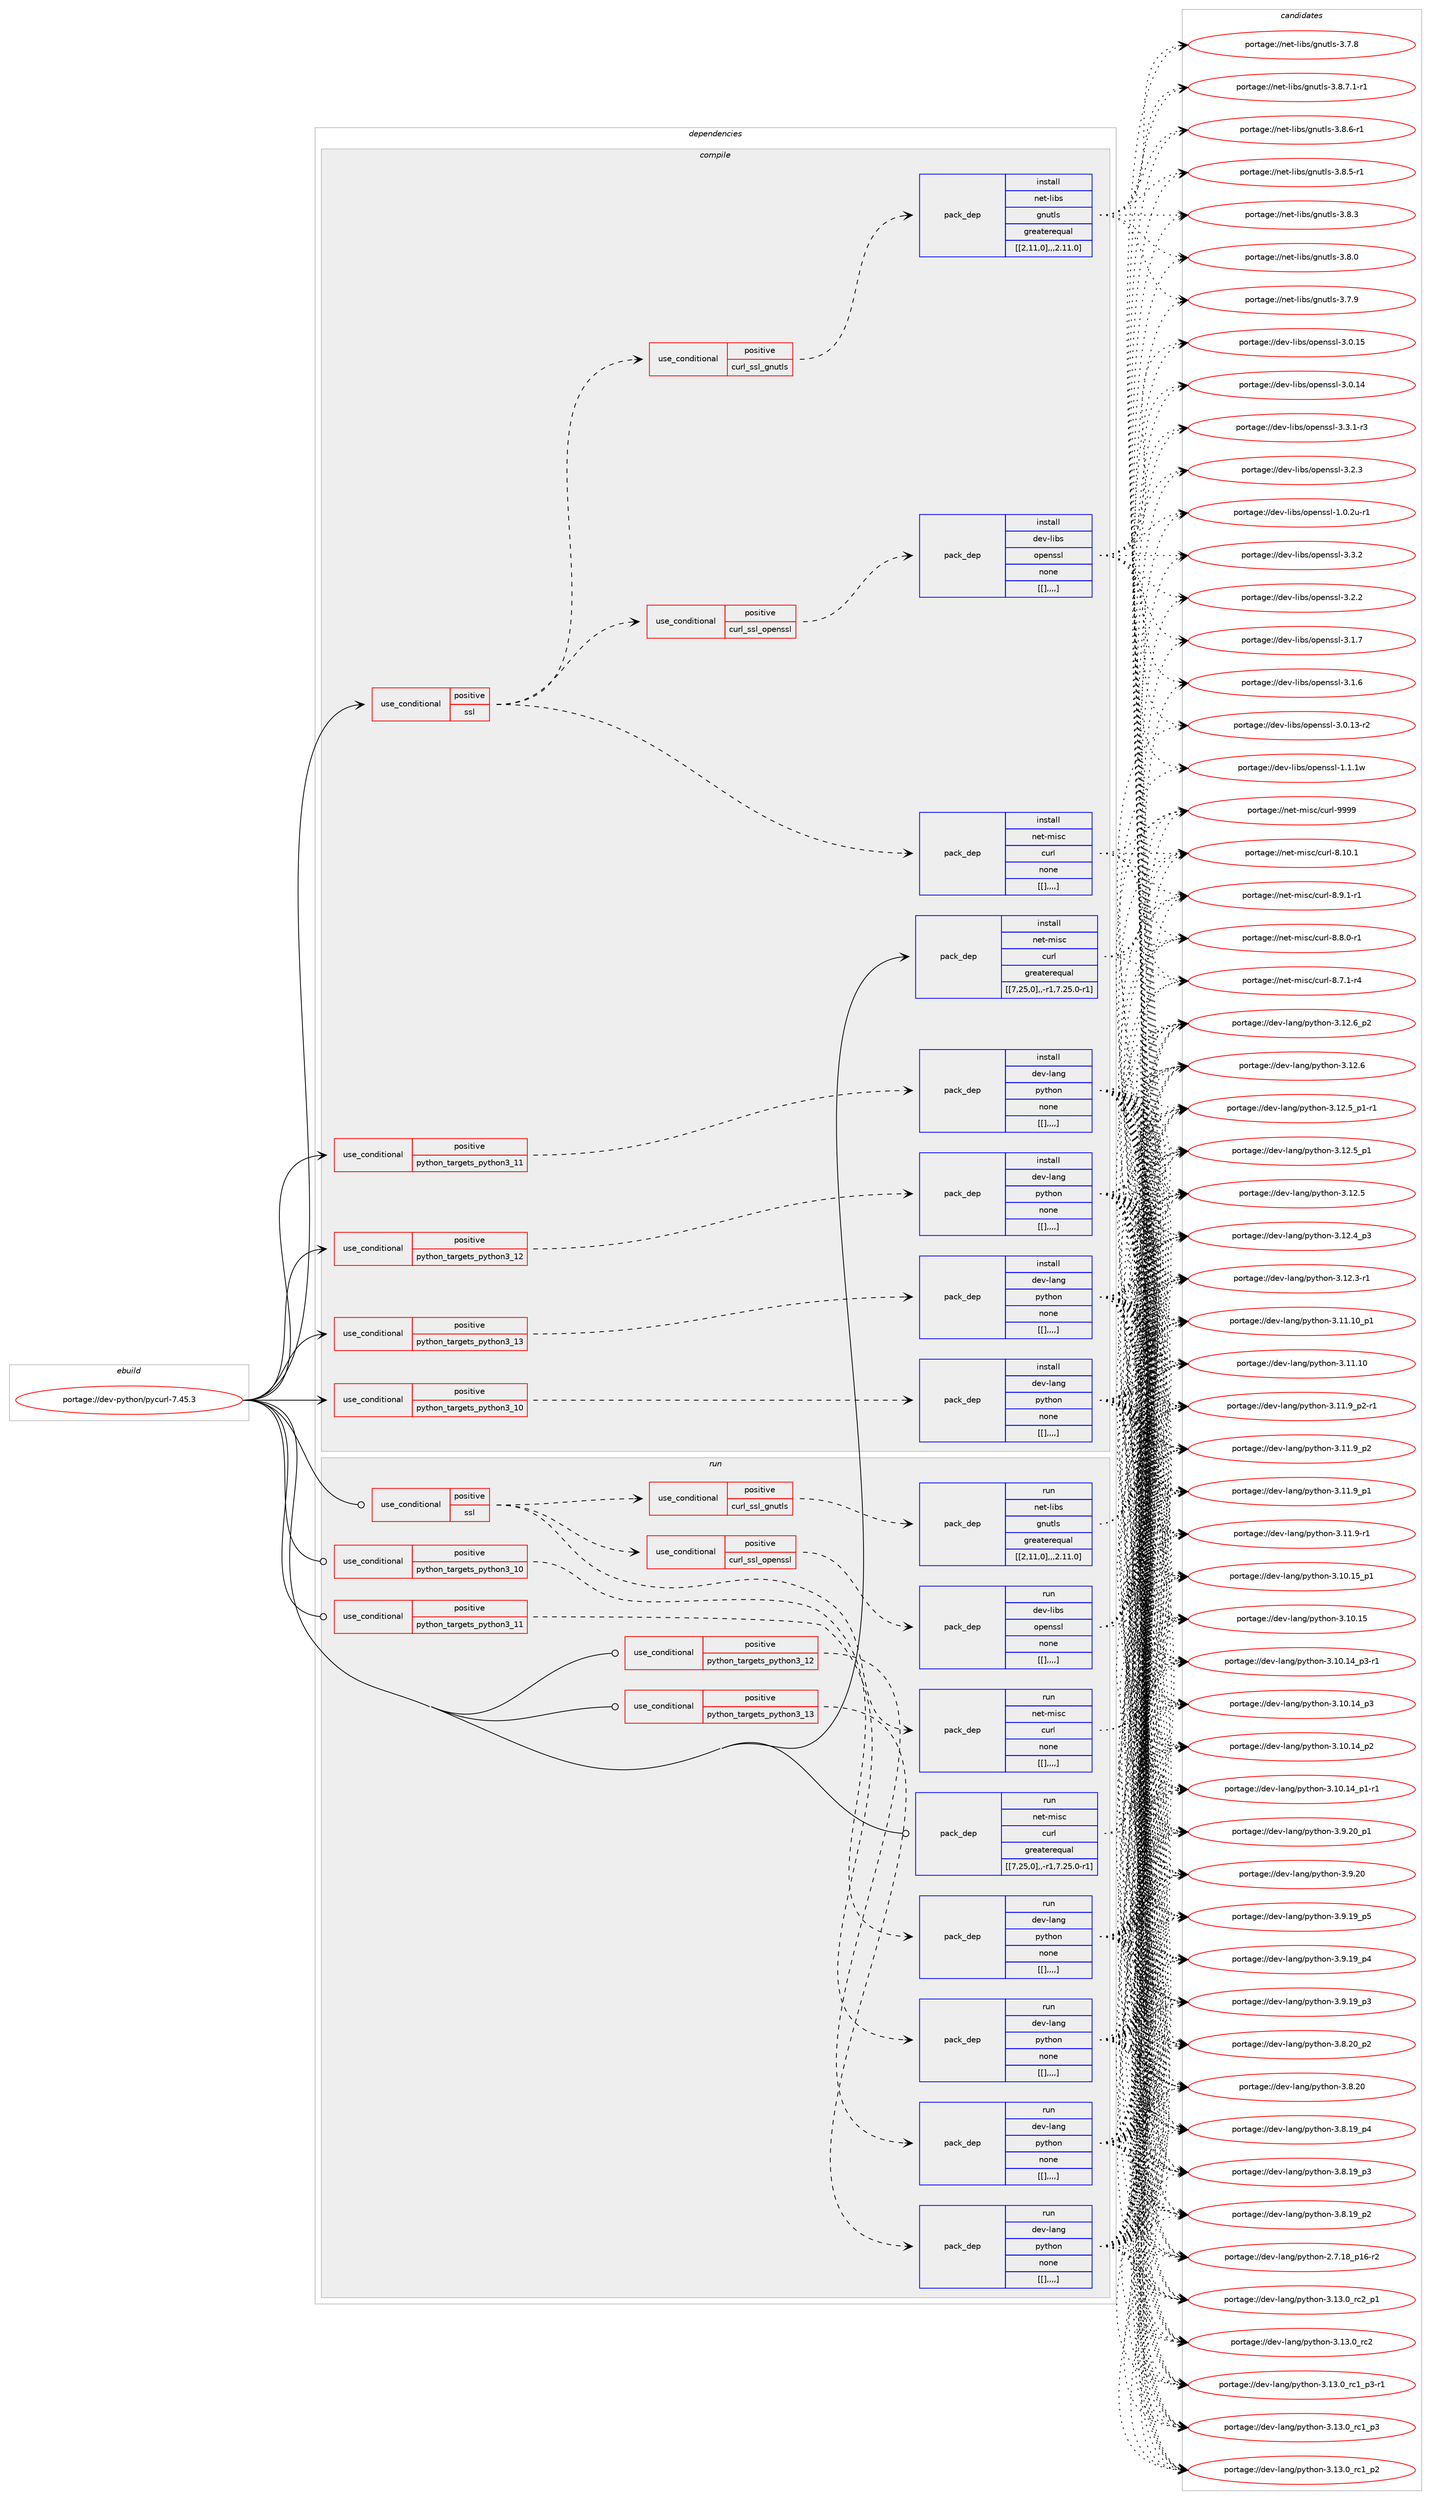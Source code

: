 digraph prolog {

# *************
# Graph options
# *************

newrank=true;
concentrate=true;
compound=true;
graph [rankdir=LR,fontname=Helvetica,fontsize=10,ranksep=1.5];#, ranksep=2.5, nodesep=0.2];
edge  [arrowhead=vee];
node  [fontname=Helvetica,fontsize=10];

# **********
# The ebuild
# **********

subgraph cluster_leftcol {
color=gray;
label=<<i>ebuild</i>>;
id [label="portage://dev-python/pycurl-7.45.3", color=red, width=4, href="../dev-python/pycurl-7.45.3.svg"];
}

# ****************
# The dependencies
# ****************

subgraph cluster_midcol {
color=gray;
label=<<i>dependencies</i>>;
subgraph cluster_compile {
fillcolor="#eeeeee";
style=filled;
label=<<i>compile</i>>;
subgraph cond38141 {
dependency158581 [label=<<TABLE BORDER="0" CELLBORDER="1" CELLSPACING="0" CELLPADDING="4"><TR><TD ROWSPAN="3" CELLPADDING="10">use_conditional</TD></TR><TR><TD>positive</TD></TR><TR><TD>python_targets_python3_10</TD></TR></TABLE>>, shape=none, color=red];
subgraph pack119223 {
dependency158582 [label=<<TABLE BORDER="0" CELLBORDER="1" CELLSPACING="0" CELLPADDING="4" WIDTH="220"><TR><TD ROWSPAN="6" CELLPADDING="30">pack_dep</TD></TR><TR><TD WIDTH="110">install</TD></TR><TR><TD>dev-lang</TD></TR><TR><TD>python</TD></TR><TR><TD>none</TD></TR><TR><TD>[[],,,,]</TD></TR></TABLE>>, shape=none, color=blue];
}
dependency158581:e -> dependency158582:w [weight=20,style="dashed",arrowhead="vee"];
}
id:e -> dependency158581:w [weight=20,style="solid",arrowhead="vee"];
subgraph cond38142 {
dependency158583 [label=<<TABLE BORDER="0" CELLBORDER="1" CELLSPACING="0" CELLPADDING="4"><TR><TD ROWSPAN="3" CELLPADDING="10">use_conditional</TD></TR><TR><TD>positive</TD></TR><TR><TD>python_targets_python3_11</TD></TR></TABLE>>, shape=none, color=red];
subgraph pack119224 {
dependency158584 [label=<<TABLE BORDER="0" CELLBORDER="1" CELLSPACING="0" CELLPADDING="4" WIDTH="220"><TR><TD ROWSPAN="6" CELLPADDING="30">pack_dep</TD></TR><TR><TD WIDTH="110">install</TD></TR><TR><TD>dev-lang</TD></TR><TR><TD>python</TD></TR><TR><TD>none</TD></TR><TR><TD>[[],,,,]</TD></TR></TABLE>>, shape=none, color=blue];
}
dependency158583:e -> dependency158584:w [weight=20,style="dashed",arrowhead="vee"];
}
id:e -> dependency158583:w [weight=20,style="solid",arrowhead="vee"];
subgraph cond38143 {
dependency158585 [label=<<TABLE BORDER="0" CELLBORDER="1" CELLSPACING="0" CELLPADDING="4"><TR><TD ROWSPAN="3" CELLPADDING="10">use_conditional</TD></TR><TR><TD>positive</TD></TR><TR><TD>python_targets_python3_12</TD></TR></TABLE>>, shape=none, color=red];
subgraph pack119225 {
dependency158586 [label=<<TABLE BORDER="0" CELLBORDER="1" CELLSPACING="0" CELLPADDING="4" WIDTH="220"><TR><TD ROWSPAN="6" CELLPADDING="30">pack_dep</TD></TR><TR><TD WIDTH="110">install</TD></TR><TR><TD>dev-lang</TD></TR><TR><TD>python</TD></TR><TR><TD>none</TD></TR><TR><TD>[[],,,,]</TD></TR></TABLE>>, shape=none, color=blue];
}
dependency158585:e -> dependency158586:w [weight=20,style="dashed",arrowhead="vee"];
}
id:e -> dependency158585:w [weight=20,style="solid",arrowhead="vee"];
subgraph cond38144 {
dependency158587 [label=<<TABLE BORDER="0" CELLBORDER="1" CELLSPACING="0" CELLPADDING="4"><TR><TD ROWSPAN="3" CELLPADDING="10">use_conditional</TD></TR><TR><TD>positive</TD></TR><TR><TD>python_targets_python3_13</TD></TR></TABLE>>, shape=none, color=red];
subgraph pack119226 {
dependency158588 [label=<<TABLE BORDER="0" CELLBORDER="1" CELLSPACING="0" CELLPADDING="4" WIDTH="220"><TR><TD ROWSPAN="6" CELLPADDING="30">pack_dep</TD></TR><TR><TD WIDTH="110">install</TD></TR><TR><TD>dev-lang</TD></TR><TR><TD>python</TD></TR><TR><TD>none</TD></TR><TR><TD>[[],,,,]</TD></TR></TABLE>>, shape=none, color=blue];
}
dependency158587:e -> dependency158588:w [weight=20,style="dashed",arrowhead="vee"];
}
id:e -> dependency158587:w [weight=20,style="solid",arrowhead="vee"];
subgraph cond38145 {
dependency158589 [label=<<TABLE BORDER="0" CELLBORDER="1" CELLSPACING="0" CELLPADDING="4"><TR><TD ROWSPAN="3" CELLPADDING="10">use_conditional</TD></TR><TR><TD>positive</TD></TR><TR><TD>ssl</TD></TR></TABLE>>, shape=none, color=red];
subgraph pack119227 {
dependency158590 [label=<<TABLE BORDER="0" CELLBORDER="1" CELLSPACING="0" CELLPADDING="4" WIDTH="220"><TR><TD ROWSPAN="6" CELLPADDING="30">pack_dep</TD></TR><TR><TD WIDTH="110">install</TD></TR><TR><TD>net-misc</TD></TR><TR><TD>curl</TD></TR><TR><TD>none</TD></TR><TR><TD>[[],,,,]</TD></TR></TABLE>>, shape=none, color=blue];
}
dependency158589:e -> dependency158590:w [weight=20,style="dashed",arrowhead="vee"];
subgraph cond38146 {
dependency158591 [label=<<TABLE BORDER="0" CELLBORDER="1" CELLSPACING="0" CELLPADDING="4"><TR><TD ROWSPAN="3" CELLPADDING="10">use_conditional</TD></TR><TR><TD>positive</TD></TR><TR><TD>curl_ssl_gnutls</TD></TR></TABLE>>, shape=none, color=red];
subgraph pack119228 {
dependency158592 [label=<<TABLE BORDER="0" CELLBORDER="1" CELLSPACING="0" CELLPADDING="4" WIDTH="220"><TR><TD ROWSPAN="6" CELLPADDING="30">pack_dep</TD></TR><TR><TD WIDTH="110">install</TD></TR><TR><TD>net-libs</TD></TR><TR><TD>gnutls</TD></TR><TR><TD>greaterequal</TD></TR><TR><TD>[[2,11,0],,,2.11.0]</TD></TR></TABLE>>, shape=none, color=blue];
}
dependency158591:e -> dependency158592:w [weight=20,style="dashed",arrowhead="vee"];
}
dependency158589:e -> dependency158591:w [weight=20,style="dashed",arrowhead="vee"];
subgraph cond38147 {
dependency158593 [label=<<TABLE BORDER="0" CELLBORDER="1" CELLSPACING="0" CELLPADDING="4"><TR><TD ROWSPAN="3" CELLPADDING="10">use_conditional</TD></TR><TR><TD>positive</TD></TR><TR><TD>curl_ssl_openssl</TD></TR></TABLE>>, shape=none, color=red];
subgraph pack119229 {
dependency158594 [label=<<TABLE BORDER="0" CELLBORDER="1" CELLSPACING="0" CELLPADDING="4" WIDTH="220"><TR><TD ROWSPAN="6" CELLPADDING="30">pack_dep</TD></TR><TR><TD WIDTH="110">install</TD></TR><TR><TD>dev-libs</TD></TR><TR><TD>openssl</TD></TR><TR><TD>none</TD></TR><TR><TD>[[],,,,]</TD></TR></TABLE>>, shape=none, color=blue];
}
dependency158593:e -> dependency158594:w [weight=20,style="dashed",arrowhead="vee"];
}
dependency158589:e -> dependency158593:w [weight=20,style="dashed",arrowhead="vee"];
}
id:e -> dependency158589:w [weight=20,style="solid",arrowhead="vee"];
subgraph pack119230 {
dependency158595 [label=<<TABLE BORDER="0" CELLBORDER="1" CELLSPACING="0" CELLPADDING="4" WIDTH="220"><TR><TD ROWSPAN="6" CELLPADDING="30">pack_dep</TD></TR><TR><TD WIDTH="110">install</TD></TR><TR><TD>net-misc</TD></TR><TR><TD>curl</TD></TR><TR><TD>greaterequal</TD></TR><TR><TD>[[7,25,0],,-r1,7.25.0-r1]</TD></TR></TABLE>>, shape=none, color=blue];
}
id:e -> dependency158595:w [weight=20,style="solid",arrowhead="vee"];
}
subgraph cluster_compileandrun {
fillcolor="#eeeeee";
style=filled;
label=<<i>compile and run</i>>;
}
subgraph cluster_run {
fillcolor="#eeeeee";
style=filled;
label=<<i>run</i>>;
subgraph cond38148 {
dependency158596 [label=<<TABLE BORDER="0" CELLBORDER="1" CELLSPACING="0" CELLPADDING="4"><TR><TD ROWSPAN="3" CELLPADDING="10">use_conditional</TD></TR><TR><TD>positive</TD></TR><TR><TD>python_targets_python3_10</TD></TR></TABLE>>, shape=none, color=red];
subgraph pack119231 {
dependency158597 [label=<<TABLE BORDER="0" CELLBORDER="1" CELLSPACING="0" CELLPADDING="4" WIDTH="220"><TR><TD ROWSPAN="6" CELLPADDING="30">pack_dep</TD></TR><TR><TD WIDTH="110">run</TD></TR><TR><TD>dev-lang</TD></TR><TR><TD>python</TD></TR><TR><TD>none</TD></TR><TR><TD>[[],,,,]</TD></TR></TABLE>>, shape=none, color=blue];
}
dependency158596:e -> dependency158597:w [weight=20,style="dashed",arrowhead="vee"];
}
id:e -> dependency158596:w [weight=20,style="solid",arrowhead="odot"];
subgraph cond38149 {
dependency158598 [label=<<TABLE BORDER="0" CELLBORDER="1" CELLSPACING="0" CELLPADDING="4"><TR><TD ROWSPAN="3" CELLPADDING="10">use_conditional</TD></TR><TR><TD>positive</TD></TR><TR><TD>python_targets_python3_11</TD></TR></TABLE>>, shape=none, color=red];
subgraph pack119232 {
dependency158599 [label=<<TABLE BORDER="0" CELLBORDER="1" CELLSPACING="0" CELLPADDING="4" WIDTH="220"><TR><TD ROWSPAN="6" CELLPADDING="30">pack_dep</TD></TR><TR><TD WIDTH="110">run</TD></TR><TR><TD>dev-lang</TD></TR><TR><TD>python</TD></TR><TR><TD>none</TD></TR><TR><TD>[[],,,,]</TD></TR></TABLE>>, shape=none, color=blue];
}
dependency158598:e -> dependency158599:w [weight=20,style="dashed",arrowhead="vee"];
}
id:e -> dependency158598:w [weight=20,style="solid",arrowhead="odot"];
subgraph cond38150 {
dependency158600 [label=<<TABLE BORDER="0" CELLBORDER="1" CELLSPACING="0" CELLPADDING="4"><TR><TD ROWSPAN="3" CELLPADDING="10">use_conditional</TD></TR><TR><TD>positive</TD></TR><TR><TD>python_targets_python3_12</TD></TR></TABLE>>, shape=none, color=red];
subgraph pack119233 {
dependency158601 [label=<<TABLE BORDER="0" CELLBORDER="1" CELLSPACING="0" CELLPADDING="4" WIDTH="220"><TR><TD ROWSPAN="6" CELLPADDING="30">pack_dep</TD></TR><TR><TD WIDTH="110">run</TD></TR><TR><TD>dev-lang</TD></TR><TR><TD>python</TD></TR><TR><TD>none</TD></TR><TR><TD>[[],,,,]</TD></TR></TABLE>>, shape=none, color=blue];
}
dependency158600:e -> dependency158601:w [weight=20,style="dashed",arrowhead="vee"];
}
id:e -> dependency158600:w [weight=20,style="solid",arrowhead="odot"];
subgraph cond38151 {
dependency158602 [label=<<TABLE BORDER="0" CELLBORDER="1" CELLSPACING="0" CELLPADDING="4"><TR><TD ROWSPAN="3" CELLPADDING="10">use_conditional</TD></TR><TR><TD>positive</TD></TR><TR><TD>python_targets_python3_13</TD></TR></TABLE>>, shape=none, color=red];
subgraph pack119234 {
dependency158603 [label=<<TABLE BORDER="0" CELLBORDER="1" CELLSPACING="0" CELLPADDING="4" WIDTH="220"><TR><TD ROWSPAN="6" CELLPADDING="30">pack_dep</TD></TR><TR><TD WIDTH="110">run</TD></TR><TR><TD>dev-lang</TD></TR><TR><TD>python</TD></TR><TR><TD>none</TD></TR><TR><TD>[[],,,,]</TD></TR></TABLE>>, shape=none, color=blue];
}
dependency158602:e -> dependency158603:w [weight=20,style="dashed",arrowhead="vee"];
}
id:e -> dependency158602:w [weight=20,style="solid",arrowhead="odot"];
subgraph cond38152 {
dependency158604 [label=<<TABLE BORDER="0" CELLBORDER="1" CELLSPACING="0" CELLPADDING="4"><TR><TD ROWSPAN="3" CELLPADDING="10">use_conditional</TD></TR><TR><TD>positive</TD></TR><TR><TD>ssl</TD></TR></TABLE>>, shape=none, color=red];
subgraph pack119235 {
dependency158605 [label=<<TABLE BORDER="0" CELLBORDER="1" CELLSPACING="0" CELLPADDING="4" WIDTH="220"><TR><TD ROWSPAN="6" CELLPADDING="30">pack_dep</TD></TR><TR><TD WIDTH="110">run</TD></TR><TR><TD>net-misc</TD></TR><TR><TD>curl</TD></TR><TR><TD>none</TD></TR><TR><TD>[[],,,,]</TD></TR></TABLE>>, shape=none, color=blue];
}
dependency158604:e -> dependency158605:w [weight=20,style="dashed",arrowhead="vee"];
subgraph cond38153 {
dependency158606 [label=<<TABLE BORDER="0" CELLBORDER="1" CELLSPACING="0" CELLPADDING="4"><TR><TD ROWSPAN="3" CELLPADDING="10">use_conditional</TD></TR><TR><TD>positive</TD></TR><TR><TD>curl_ssl_gnutls</TD></TR></TABLE>>, shape=none, color=red];
subgraph pack119236 {
dependency158607 [label=<<TABLE BORDER="0" CELLBORDER="1" CELLSPACING="0" CELLPADDING="4" WIDTH="220"><TR><TD ROWSPAN="6" CELLPADDING="30">pack_dep</TD></TR><TR><TD WIDTH="110">run</TD></TR><TR><TD>net-libs</TD></TR><TR><TD>gnutls</TD></TR><TR><TD>greaterequal</TD></TR><TR><TD>[[2,11,0],,,2.11.0]</TD></TR></TABLE>>, shape=none, color=blue];
}
dependency158606:e -> dependency158607:w [weight=20,style="dashed",arrowhead="vee"];
}
dependency158604:e -> dependency158606:w [weight=20,style="dashed",arrowhead="vee"];
subgraph cond38154 {
dependency158608 [label=<<TABLE BORDER="0" CELLBORDER="1" CELLSPACING="0" CELLPADDING="4"><TR><TD ROWSPAN="3" CELLPADDING="10">use_conditional</TD></TR><TR><TD>positive</TD></TR><TR><TD>curl_ssl_openssl</TD></TR></TABLE>>, shape=none, color=red];
subgraph pack119237 {
dependency158609 [label=<<TABLE BORDER="0" CELLBORDER="1" CELLSPACING="0" CELLPADDING="4" WIDTH="220"><TR><TD ROWSPAN="6" CELLPADDING="30">pack_dep</TD></TR><TR><TD WIDTH="110">run</TD></TR><TR><TD>dev-libs</TD></TR><TR><TD>openssl</TD></TR><TR><TD>none</TD></TR><TR><TD>[[],,,,]</TD></TR></TABLE>>, shape=none, color=blue];
}
dependency158608:e -> dependency158609:w [weight=20,style="dashed",arrowhead="vee"];
}
dependency158604:e -> dependency158608:w [weight=20,style="dashed",arrowhead="vee"];
}
id:e -> dependency158604:w [weight=20,style="solid",arrowhead="odot"];
subgraph pack119238 {
dependency158610 [label=<<TABLE BORDER="0" CELLBORDER="1" CELLSPACING="0" CELLPADDING="4" WIDTH="220"><TR><TD ROWSPAN="6" CELLPADDING="30">pack_dep</TD></TR><TR><TD WIDTH="110">run</TD></TR><TR><TD>net-misc</TD></TR><TR><TD>curl</TD></TR><TR><TD>greaterequal</TD></TR><TR><TD>[[7,25,0],,-r1,7.25.0-r1]</TD></TR></TABLE>>, shape=none, color=blue];
}
id:e -> dependency158610:w [weight=20,style="solid",arrowhead="odot"];
}
}

# **************
# The candidates
# **************

subgraph cluster_choices {
rank=same;
color=gray;
label=<<i>candidates</i>>;

subgraph choice119223 {
color=black;
nodesep=1;
choice100101118451089711010347112121116104111110455146495146489511499509511249 [label="portage://dev-lang/python-3.13.0_rc2_p1", color=red, width=4,href="../dev-lang/python-3.13.0_rc2_p1.svg"];
choice10010111845108971101034711212111610411111045514649514648951149950 [label="portage://dev-lang/python-3.13.0_rc2", color=red, width=4,href="../dev-lang/python-3.13.0_rc2.svg"];
choice1001011184510897110103471121211161041111104551464951464895114994995112514511449 [label="portage://dev-lang/python-3.13.0_rc1_p3-r1", color=red, width=4,href="../dev-lang/python-3.13.0_rc1_p3-r1.svg"];
choice100101118451089711010347112121116104111110455146495146489511499499511251 [label="portage://dev-lang/python-3.13.0_rc1_p3", color=red, width=4,href="../dev-lang/python-3.13.0_rc1_p3.svg"];
choice100101118451089711010347112121116104111110455146495146489511499499511250 [label="portage://dev-lang/python-3.13.0_rc1_p2", color=red, width=4,href="../dev-lang/python-3.13.0_rc1_p2.svg"];
choice100101118451089711010347112121116104111110455146495046549511250 [label="portage://dev-lang/python-3.12.6_p2", color=red, width=4,href="../dev-lang/python-3.12.6_p2.svg"];
choice10010111845108971101034711212111610411111045514649504654 [label="portage://dev-lang/python-3.12.6", color=red, width=4,href="../dev-lang/python-3.12.6.svg"];
choice1001011184510897110103471121211161041111104551464950465395112494511449 [label="portage://dev-lang/python-3.12.5_p1-r1", color=red, width=4,href="../dev-lang/python-3.12.5_p1-r1.svg"];
choice100101118451089711010347112121116104111110455146495046539511249 [label="portage://dev-lang/python-3.12.5_p1", color=red, width=4,href="../dev-lang/python-3.12.5_p1.svg"];
choice10010111845108971101034711212111610411111045514649504653 [label="portage://dev-lang/python-3.12.5", color=red, width=4,href="../dev-lang/python-3.12.5.svg"];
choice100101118451089711010347112121116104111110455146495046529511251 [label="portage://dev-lang/python-3.12.4_p3", color=red, width=4,href="../dev-lang/python-3.12.4_p3.svg"];
choice100101118451089711010347112121116104111110455146495046514511449 [label="portage://dev-lang/python-3.12.3-r1", color=red, width=4,href="../dev-lang/python-3.12.3-r1.svg"];
choice10010111845108971101034711212111610411111045514649494649489511249 [label="portage://dev-lang/python-3.11.10_p1", color=red, width=4,href="../dev-lang/python-3.11.10_p1.svg"];
choice1001011184510897110103471121211161041111104551464949464948 [label="portage://dev-lang/python-3.11.10", color=red, width=4,href="../dev-lang/python-3.11.10.svg"];
choice1001011184510897110103471121211161041111104551464949465795112504511449 [label="portage://dev-lang/python-3.11.9_p2-r1", color=red, width=4,href="../dev-lang/python-3.11.9_p2-r1.svg"];
choice100101118451089711010347112121116104111110455146494946579511250 [label="portage://dev-lang/python-3.11.9_p2", color=red, width=4,href="../dev-lang/python-3.11.9_p2.svg"];
choice100101118451089711010347112121116104111110455146494946579511249 [label="portage://dev-lang/python-3.11.9_p1", color=red, width=4,href="../dev-lang/python-3.11.9_p1.svg"];
choice100101118451089711010347112121116104111110455146494946574511449 [label="portage://dev-lang/python-3.11.9-r1", color=red, width=4,href="../dev-lang/python-3.11.9-r1.svg"];
choice10010111845108971101034711212111610411111045514649484649539511249 [label="portage://dev-lang/python-3.10.15_p1", color=red, width=4,href="../dev-lang/python-3.10.15_p1.svg"];
choice1001011184510897110103471121211161041111104551464948464953 [label="portage://dev-lang/python-3.10.15", color=red, width=4,href="../dev-lang/python-3.10.15.svg"];
choice100101118451089711010347112121116104111110455146494846495295112514511449 [label="portage://dev-lang/python-3.10.14_p3-r1", color=red, width=4,href="../dev-lang/python-3.10.14_p3-r1.svg"];
choice10010111845108971101034711212111610411111045514649484649529511251 [label="portage://dev-lang/python-3.10.14_p3", color=red, width=4,href="../dev-lang/python-3.10.14_p3.svg"];
choice10010111845108971101034711212111610411111045514649484649529511250 [label="portage://dev-lang/python-3.10.14_p2", color=red, width=4,href="../dev-lang/python-3.10.14_p2.svg"];
choice100101118451089711010347112121116104111110455146494846495295112494511449 [label="portage://dev-lang/python-3.10.14_p1-r1", color=red, width=4,href="../dev-lang/python-3.10.14_p1-r1.svg"];
choice100101118451089711010347112121116104111110455146574650489511249 [label="portage://dev-lang/python-3.9.20_p1", color=red, width=4,href="../dev-lang/python-3.9.20_p1.svg"];
choice10010111845108971101034711212111610411111045514657465048 [label="portage://dev-lang/python-3.9.20", color=red, width=4,href="../dev-lang/python-3.9.20.svg"];
choice100101118451089711010347112121116104111110455146574649579511253 [label="portage://dev-lang/python-3.9.19_p5", color=red, width=4,href="../dev-lang/python-3.9.19_p5.svg"];
choice100101118451089711010347112121116104111110455146574649579511252 [label="portage://dev-lang/python-3.9.19_p4", color=red, width=4,href="../dev-lang/python-3.9.19_p4.svg"];
choice100101118451089711010347112121116104111110455146574649579511251 [label="portage://dev-lang/python-3.9.19_p3", color=red, width=4,href="../dev-lang/python-3.9.19_p3.svg"];
choice100101118451089711010347112121116104111110455146564650489511250 [label="portage://dev-lang/python-3.8.20_p2", color=red, width=4,href="../dev-lang/python-3.8.20_p2.svg"];
choice10010111845108971101034711212111610411111045514656465048 [label="portage://dev-lang/python-3.8.20", color=red, width=4,href="../dev-lang/python-3.8.20.svg"];
choice100101118451089711010347112121116104111110455146564649579511252 [label="portage://dev-lang/python-3.8.19_p4", color=red, width=4,href="../dev-lang/python-3.8.19_p4.svg"];
choice100101118451089711010347112121116104111110455146564649579511251 [label="portage://dev-lang/python-3.8.19_p3", color=red, width=4,href="../dev-lang/python-3.8.19_p3.svg"];
choice100101118451089711010347112121116104111110455146564649579511250 [label="portage://dev-lang/python-3.8.19_p2", color=red, width=4,href="../dev-lang/python-3.8.19_p2.svg"];
choice100101118451089711010347112121116104111110455046554649569511249544511450 [label="portage://dev-lang/python-2.7.18_p16-r2", color=red, width=4,href="../dev-lang/python-2.7.18_p16-r2.svg"];
dependency158582:e -> choice100101118451089711010347112121116104111110455146495146489511499509511249:w [style=dotted,weight="100"];
dependency158582:e -> choice10010111845108971101034711212111610411111045514649514648951149950:w [style=dotted,weight="100"];
dependency158582:e -> choice1001011184510897110103471121211161041111104551464951464895114994995112514511449:w [style=dotted,weight="100"];
dependency158582:e -> choice100101118451089711010347112121116104111110455146495146489511499499511251:w [style=dotted,weight="100"];
dependency158582:e -> choice100101118451089711010347112121116104111110455146495146489511499499511250:w [style=dotted,weight="100"];
dependency158582:e -> choice100101118451089711010347112121116104111110455146495046549511250:w [style=dotted,weight="100"];
dependency158582:e -> choice10010111845108971101034711212111610411111045514649504654:w [style=dotted,weight="100"];
dependency158582:e -> choice1001011184510897110103471121211161041111104551464950465395112494511449:w [style=dotted,weight="100"];
dependency158582:e -> choice100101118451089711010347112121116104111110455146495046539511249:w [style=dotted,weight="100"];
dependency158582:e -> choice10010111845108971101034711212111610411111045514649504653:w [style=dotted,weight="100"];
dependency158582:e -> choice100101118451089711010347112121116104111110455146495046529511251:w [style=dotted,weight="100"];
dependency158582:e -> choice100101118451089711010347112121116104111110455146495046514511449:w [style=dotted,weight="100"];
dependency158582:e -> choice10010111845108971101034711212111610411111045514649494649489511249:w [style=dotted,weight="100"];
dependency158582:e -> choice1001011184510897110103471121211161041111104551464949464948:w [style=dotted,weight="100"];
dependency158582:e -> choice1001011184510897110103471121211161041111104551464949465795112504511449:w [style=dotted,weight="100"];
dependency158582:e -> choice100101118451089711010347112121116104111110455146494946579511250:w [style=dotted,weight="100"];
dependency158582:e -> choice100101118451089711010347112121116104111110455146494946579511249:w [style=dotted,weight="100"];
dependency158582:e -> choice100101118451089711010347112121116104111110455146494946574511449:w [style=dotted,weight="100"];
dependency158582:e -> choice10010111845108971101034711212111610411111045514649484649539511249:w [style=dotted,weight="100"];
dependency158582:e -> choice1001011184510897110103471121211161041111104551464948464953:w [style=dotted,weight="100"];
dependency158582:e -> choice100101118451089711010347112121116104111110455146494846495295112514511449:w [style=dotted,weight="100"];
dependency158582:e -> choice10010111845108971101034711212111610411111045514649484649529511251:w [style=dotted,weight="100"];
dependency158582:e -> choice10010111845108971101034711212111610411111045514649484649529511250:w [style=dotted,weight="100"];
dependency158582:e -> choice100101118451089711010347112121116104111110455146494846495295112494511449:w [style=dotted,weight="100"];
dependency158582:e -> choice100101118451089711010347112121116104111110455146574650489511249:w [style=dotted,weight="100"];
dependency158582:e -> choice10010111845108971101034711212111610411111045514657465048:w [style=dotted,weight="100"];
dependency158582:e -> choice100101118451089711010347112121116104111110455146574649579511253:w [style=dotted,weight="100"];
dependency158582:e -> choice100101118451089711010347112121116104111110455146574649579511252:w [style=dotted,weight="100"];
dependency158582:e -> choice100101118451089711010347112121116104111110455146574649579511251:w [style=dotted,weight="100"];
dependency158582:e -> choice100101118451089711010347112121116104111110455146564650489511250:w [style=dotted,weight="100"];
dependency158582:e -> choice10010111845108971101034711212111610411111045514656465048:w [style=dotted,weight="100"];
dependency158582:e -> choice100101118451089711010347112121116104111110455146564649579511252:w [style=dotted,weight="100"];
dependency158582:e -> choice100101118451089711010347112121116104111110455146564649579511251:w [style=dotted,weight="100"];
dependency158582:e -> choice100101118451089711010347112121116104111110455146564649579511250:w [style=dotted,weight="100"];
dependency158582:e -> choice100101118451089711010347112121116104111110455046554649569511249544511450:w [style=dotted,weight="100"];
}
subgraph choice119224 {
color=black;
nodesep=1;
choice100101118451089711010347112121116104111110455146495146489511499509511249 [label="portage://dev-lang/python-3.13.0_rc2_p1", color=red, width=4,href="../dev-lang/python-3.13.0_rc2_p1.svg"];
choice10010111845108971101034711212111610411111045514649514648951149950 [label="portage://dev-lang/python-3.13.0_rc2", color=red, width=4,href="../dev-lang/python-3.13.0_rc2.svg"];
choice1001011184510897110103471121211161041111104551464951464895114994995112514511449 [label="portage://dev-lang/python-3.13.0_rc1_p3-r1", color=red, width=4,href="../dev-lang/python-3.13.0_rc1_p3-r1.svg"];
choice100101118451089711010347112121116104111110455146495146489511499499511251 [label="portage://dev-lang/python-3.13.0_rc1_p3", color=red, width=4,href="../dev-lang/python-3.13.0_rc1_p3.svg"];
choice100101118451089711010347112121116104111110455146495146489511499499511250 [label="portage://dev-lang/python-3.13.0_rc1_p2", color=red, width=4,href="../dev-lang/python-3.13.0_rc1_p2.svg"];
choice100101118451089711010347112121116104111110455146495046549511250 [label="portage://dev-lang/python-3.12.6_p2", color=red, width=4,href="../dev-lang/python-3.12.6_p2.svg"];
choice10010111845108971101034711212111610411111045514649504654 [label="portage://dev-lang/python-3.12.6", color=red, width=4,href="../dev-lang/python-3.12.6.svg"];
choice1001011184510897110103471121211161041111104551464950465395112494511449 [label="portage://dev-lang/python-3.12.5_p1-r1", color=red, width=4,href="../dev-lang/python-3.12.5_p1-r1.svg"];
choice100101118451089711010347112121116104111110455146495046539511249 [label="portage://dev-lang/python-3.12.5_p1", color=red, width=4,href="../dev-lang/python-3.12.5_p1.svg"];
choice10010111845108971101034711212111610411111045514649504653 [label="portage://dev-lang/python-3.12.5", color=red, width=4,href="../dev-lang/python-3.12.5.svg"];
choice100101118451089711010347112121116104111110455146495046529511251 [label="portage://dev-lang/python-3.12.4_p3", color=red, width=4,href="../dev-lang/python-3.12.4_p3.svg"];
choice100101118451089711010347112121116104111110455146495046514511449 [label="portage://dev-lang/python-3.12.3-r1", color=red, width=4,href="../dev-lang/python-3.12.3-r1.svg"];
choice10010111845108971101034711212111610411111045514649494649489511249 [label="portage://dev-lang/python-3.11.10_p1", color=red, width=4,href="../dev-lang/python-3.11.10_p1.svg"];
choice1001011184510897110103471121211161041111104551464949464948 [label="portage://dev-lang/python-3.11.10", color=red, width=4,href="../dev-lang/python-3.11.10.svg"];
choice1001011184510897110103471121211161041111104551464949465795112504511449 [label="portage://dev-lang/python-3.11.9_p2-r1", color=red, width=4,href="../dev-lang/python-3.11.9_p2-r1.svg"];
choice100101118451089711010347112121116104111110455146494946579511250 [label="portage://dev-lang/python-3.11.9_p2", color=red, width=4,href="../dev-lang/python-3.11.9_p2.svg"];
choice100101118451089711010347112121116104111110455146494946579511249 [label="portage://dev-lang/python-3.11.9_p1", color=red, width=4,href="../dev-lang/python-3.11.9_p1.svg"];
choice100101118451089711010347112121116104111110455146494946574511449 [label="portage://dev-lang/python-3.11.9-r1", color=red, width=4,href="../dev-lang/python-3.11.9-r1.svg"];
choice10010111845108971101034711212111610411111045514649484649539511249 [label="portage://dev-lang/python-3.10.15_p1", color=red, width=4,href="../dev-lang/python-3.10.15_p1.svg"];
choice1001011184510897110103471121211161041111104551464948464953 [label="portage://dev-lang/python-3.10.15", color=red, width=4,href="../dev-lang/python-3.10.15.svg"];
choice100101118451089711010347112121116104111110455146494846495295112514511449 [label="portage://dev-lang/python-3.10.14_p3-r1", color=red, width=4,href="../dev-lang/python-3.10.14_p3-r1.svg"];
choice10010111845108971101034711212111610411111045514649484649529511251 [label="portage://dev-lang/python-3.10.14_p3", color=red, width=4,href="../dev-lang/python-3.10.14_p3.svg"];
choice10010111845108971101034711212111610411111045514649484649529511250 [label="portage://dev-lang/python-3.10.14_p2", color=red, width=4,href="../dev-lang/python-3.10.14_p2.svg"];
choice100101118451089711010347112121116104111110455146494846495295112494511449 [label="portage://dev-lang/python-3.10.14_p1-r1", color=red, width=4,href="../dev-lang/python-3.10.14_p1-r1.svg"];
choice100101118451089711010347112121116104111110455146574650489511249 [label="portage://dev-lang/python-3.9.20_p1", color=red, width=4,href="../dev-lang/python-3.9.20_p1.svg"];
choice10010111845108971101034711212111610411111045514657465048 [label="portage://dev-lang/python-3.9.20", color=red, width=4,href="../dev-lang/python-3.9.20.svg"];
choice100101118451089711010347112121116104111110455146574649579511253 [label="portage://dev-lang/python-3.9.19_p5", color=red, width=4,href="../dev-lang/python-3.9.19_p5.svg"];
choice100101118451089711010347112121116104111110455146574649579511252 [label="portage://dev-lang/python-3.9.19_p4", color=red, width=4,href="../dev-lang/python-3.9.19_p4.svg"];
choice100101118451089711010347112121116104111110455146574649579511251 [label="portage://dev-lang/python-3.9.19_p3", color=red, width=4,href="../dev-lang/python-3.9.19_p3.svg"];
choice100101118451089711010347112121116104111110455146564650489511250 [label="portage://dev-lang/python-3.8.20_p2", color=red, width=4,href="../dev-lang/python-3.8.20_p2.svg"];
choice10010111845108971101034711212111610411111045514656465048 [label="portage://dev-lang/python-3.8.20", color=red, width=4,href="../dev-lang/python-3.8.20.svg"];
choice100101118451089711010347112121116104111110455146564649579511252 [label="portage://dev-lang/python-3.8.19_p4", color=red, width=4,href="../dev-lang/python-3.8.19_p4.svg"];
choice100101118451089711010347112121116104111110455146564649579511251 [label="portage://dev-lang/python-3.8.19_p3", color=red, width=4,href="../dev-lang/python-3.8.19_p3.svg"];
choice100101118451089711010347112121116104111110455146564649579511250 [label="portage://dev-lang/python-3.8.19_p2", color=red, width=4,href="../dev-lang/python-3.8.19_p2.svg"];
choice100101118451089711010347112121116104111110455046554649569511249544511450 [label="portage://dev-lang/python-2.7.18_p16-r2", color=red, width=4,href="../dev-lang/python-2.7.18_p16-r2.svg"];
dependency158584:e -> choice100101118451089711010347112121116104111110455146495146489511499509511249:w [style=dotted,weight="100"];
dependency158584:e -> choice10010111845108971101034711212111610411111045514649514648951149950:w [style=dotted,weight="100"];
dependency158584:e -> choice1001011184510897110103471121211161041111104551464951464895114994995112514511449:w [style=dotted,weight="100"];
dependency158584:e -> choice100101118451089711010347112121116104111110455146495146489511499499511251:w [style=dotted,weight="100"];
dependency158584:e -> choice100101118451089711010347112121116104111110455146495146489511499499511250:w [style=dotted,weight="100"];
dependency158584:e -> choice100101118451089711010347112121116104111110455146495046549511250:w [style=dotted,weight="100"];
dependency158584:e -> choice10010111845108971101034711212111610411111045514649504654:w [style=dotted,weight="100"];
dependency158584:e -> choice1001011184510897110103471121211161041111104551464950465395112494511449:w [style=dotted,weight="100"];
dependency158584:e -> choice100101118451089711010347112121116104111110455146495046539511249:w [style=dotted,weight="100"];
dependency158584:e -> choice10010111845108971101034711212111610411111045514649504653:w [style=dotted,weight="100"];
dependency158584:e -> choice100101118451089711010347112121116104111110455146495046529511251:w [style=dotted,weight="100"];
dependency158584:e -> choice100101118451089711010347112121116104111110455146495046514511449:w [style=dotted,weight="100"];
dependency158584:e -> choice10010111845108971101034711212111610411111045514649494649489511249:w [style=dotted,weight="100"];
dependency158584:e -> choice1001011184510897110103471121211161041111104551464949464948:w [style=dotted,weight="100"];
dependency158584:e -> choice1001011184510897110103471121211161041111104551464949465795112504511449:w [style=dotted,weight="100"];
dependency158584:e -> choice100101118451089711010347112121116104111110455146494946579511250:w [style=dotted,weight="100"];
dependency158584:e -> choice100101118451089711010347112121116104111110455146494946579511249:w [style=dotted,weight="100"];
dependency158584:e -> choice100101118451089711010347112121116104111110455146494946574511449:w [style=dotted,weight="100"];
dependency158584:e -> choice10010111845108971101034711212111610411111045514649484649539511249:w [style=dotted,weight="100"];
dependency158584:e -> choice1001011184510897110103471121211161041111104551464948464953:w [style=dotted,weight="100"];
dependency158584:e -> choice100101118451089711010347112121116104111110455146494846495295112514511449:w [style=dotted,weight="100"];
dependency158584:e -> choice10010111845108971101034711212111610411111045514649484649529511251:w [style=dotted,weight="100"];
dependency158584:e -> choice10010111845108971101034711212111610411111045514649484649529511250:w [style=dotted,weight="100"];
dependency158584:e -> choice100101118451089711010347112121116104111110455146494846495295112494511449:w [style=dotted,weight="100"];
dependency158584:e -> choice100101118451089711010347112121116104111110455146574650489511249:w [style=dotted,weight="100"];
dependency158584:e -> choice10010111845108971101034711212111610411111045514657465048:w [style=dotted,weight="100"];
dependency158584:e -> choice100101118451089711010347112121116104111110455146574649579511253:w [style=dotted,weight="100"];
dependency158584:e -> choice100101118451089711010347112121116104111110455146574649579511252:w [style=dotted,weight="100"];
dependency158584:e -> choice100101118451089711010347112121116104111110455146574649579511251:w [style=dotted,weight="100"];
dependency158584:e -> choice100101118451089711010347112121116104111110455146564650489511250:w [style=dotted,weight="100"];
dependency158584:e -> choice10010111845108971101034711212111610411111045514656465048:w [style=dotted,weight="100"];
dependency158584:e -> choice100101118451089711010347112121116104111110455146564649579511252:w [style=dotted,weight="100"];
dependency158584:e -> choice100101118451089711010347112121116104111110455146564649579511251:w [style=dotted,weight="100"];
dependency158584:e -> choice100101118451089711010347112121116104111110455146564649579511250:w [style=dotted,weight="100"];
dependency158584:e -> choice100101118451089711010347112121116104111110455046554649569511249544511450:w [style=dotted,weight="100"];
}
subgraph choice119225 {
color=black;
nodesep=1;
choice100101118451089711010347112121116104111110455146495146489511499509511249 [label="portage://dev-lang/python-3.13.0_rc2_p1", color=red, width=4,href="../dev-lang/python-3.13.0_rc2_p1.svg"];
choice10010111845108971101034711212111610411111045514649514648951149950 [label="portage://dev-lang/python-3.13.0_rc2", color=red, width=4,href="../dev-lang/python-3.13.0_rc2.svg"];
choice1001011184510897110103471121211161041111104551464951464895114994995112514511449 [label="portage://dev-lang/python-3.13.0_rc1_p3-r1", color=red, width=4,href="../dev-lang/python-3.13.0_rc1_p3-r1.svg"];
choice100101118451089711010347112121116104111110455146495146489511499499511251 [label="portage://dev-lang/python-3.13.0_rc1_p3", color=red, width=4,href="../dev-lang/python-3.13.0_rc1_p3.svg"];
choice100101118451089711010347112121116104111110455146495146489511499499511250 [label="portage://dev-lang/python-3.13.0_rc1_p2", color=red, width=4,href="../dev-lang/python-3.13.0_rc1_p2.svg"];
choice100101118451089711010347112121116104111110455146495046549511250 [label="portage://dev-lang/python-3.12.6_p2", color=red, width=4,href="../dev-lang/python-3.12.6_p2.svg"];
choice10010111845108971101034711212111610411111045514649504654 [label="portage://dev-lang/python-3.12.6", color=red, width=4,href="../dev-lang/python-3.12.6.svg"];
choice1001011184510897110103471121211161041111104551464950465395112494511449 [label="portage://dev-lang/python-3.12.5_p1-r1", color=red, width=4,href="../dev-lang/python-3.12.5_p1-r1.svg"];
choice100101118451089711010347112121116104111110455146495046539511249 [label="portage://dev-lang/python-3.12.5_p1", color=red, width=4,href="../dev-lang/python-3.12.5_p1.svg"];
choice10010111845108971101034711212111610411111045514649504653 [label="portage://dev-lang/python-3.12.5", color=red, width=4,href="../dev-lang/python-3.12.5.svg"];
choice100101118451089711010347112121116104111110455146495046529511251 [label="portage://dev-lang/python-3.12.4_p3", color=red, width=4,href="../dev-lang/python-3.12.4_p3.svg"];
choice100101118451089711010347112121116104111110455146495046514511449 [label="portage://dev-lang/python-3.12.3-r1", color=red, width=4,href="../dev-lang/python-3.12.3-r1.svg"];
choice10010111845108971101034711212111610411111045514649494649489511249 [label="portage://dev-lang/python-3.11.10_p1", color=red, width=4,href="../dev-lang/python-3.11.10_p1.svg"];
choice1001011184510897110103471121211161041111104551464949464948 [label="portage://dev-lang/python-3.11.10", color=red, width=4,href="../dev-lang/python-3.11.10.svg"];
choice1001011184510897110103471121211161041111104551464949465795112504511449 [label="portage://dev-lang/python-3.11.9_p2-r1", color=red, width=4,href="../dev-lang/python-3.11.9_p2-r1.svg"];
choice100101118451089711010347112121116104111110455146494946579511250 [label="portage://dev-lang/python-3.11.9_p2", color=red, width=4,href="../dev-lang/python-3.11.9_p2.svg"];
choice100101118451089711010347112121116104111110455146494946579511249 [label="portage://dev-lang/python-3.11.9_p1", color=red, width=4,href="../dev-lang/python-3.11.9_p1.svg"];
choice100101118451089711010347112121116104111110455146494946574511449 [label="portage://dev-lang/python-3.11.9-r1", color=red, width=4,href="../dev-lang/python-3.11.9-r1.svg"];
choice10010111845108971101034711212111610411111045514649484649539511249 [label="portage://dev-lang/python-3.10.15_p1", color=red, width=4,href="../dev-lang/python-3.10.15_p1.svg"];
choice1001011184510897110103471121211161041111104551464948464953 [label="portage://dev-lang/python-3.10.15", color=red, width=4,href="../dev-lang/python-3.10.15.svg"];
choice100101118451089711010347112121116104111110455146494846495295112514511449 [label="portage://dev-lang/python-3.10.14_p3-r1", color=red, width=4,href="../dev-lang/python-3.10.14_p3-r1.svg"];
choice10010111845108971101034711212111610411111045514649484649529511251 [label="portage://dev-lang/python-3.10.14_p3", color=red, width=4,href="../dev-lang/python-3.10.14_p3.svg"];
choice10010111845108971101034711212111610411111045514649484649529511250 [label="portage://dev-lang/python-3.10.14_p2", color=red, width=4,href="../dev-lang/python-3.10.14_p2.svg"];
choice100101118451089711010347112121116104111110455146494846495295112494511449 [label="portage://dev-lang/python-3.10.14_p1-r1", color=red, width=4,href="../dev-lang/python-3.10.14_p1-r1.svg"];
choice100101118451089711010347112121116104111110455146574650489511249 [label="portage://dev-lang/python-3.9.20_p1", color=red, width=4,href="../dev-lang/python-3.9.20_p1.svg"];
choice10010111845108971101034711212111610411111045514657465048 [label="portage://dev-lang/python-3.9.20", color=red, width=4,href="../dev-lang/python-3.9.20.svg"];
choice100101118451089711010347112121116104111110455146574649579511253 [label="portage://dev-lang/python-3.9.19_p5", color=red, width=4,href="../dev-lang/python-3.9.19_p5.svg"];
choice100101118451089711010347112121116104111110455146574649579511252 [label="portage://dev-lang/python-3.9.19_p4", color=red, width=4,href="../dev-lang/python-3.9.19_p4.svg"];
choice100101118451089711010347112121116104111110455146574649579511251 [label="portage://dev-lang/python-3.9.19_p3", color=red, width=4,href="../dev-lang/python-3.9.19_p3.svg"];
choice100101118451089711010347112121116104111110455146564650489511250 [label="portage://dev-lang/python-3.8.20_p2", color=red, width=4,href="../dev-lang/python-3.8.20_p2.svg"];
choice10010111845108971101034711212111610411111045514656465048 [label="portage://dev-lang/python-3.8.20", color=red, width=4,href="../dev-lang/python-3.8.20.svg"];
choice100101118451089711010347112121116104111110455146564649579511252 [label="portage://dev-lang/python-3.8.19_p4", color=red, width=4,href="../dev-lang/python-3.8.19_p4.svg"];
choice100101118451089711010347112121116104111110455146564649579511251 [label="portage://dev-lang/python-3.8.19_p3", color=red, width=4,href="../dev-lang/python-3.8.19_p3.svg"];
choice100101118451089711010347112121116104111110455146564649579511250 [label="portage://dev-lang/python-3.8.19_p2", color=red, width=4,href="../dev-lang/python-3.8.19_p2.svg"];
choice100101118451089711010347112121116104111110455046554649569511249544511450 [label="portage://dev-lang/python-2.7.18_p16-r2", color=red, width=4,href="../dev-lang/python-2.7.18_p16-r2.svg"];
dependency158586:e -> choice100101118451089711010347112121116104111110455146495146489511499509511249:w [style=dotted,weight="100"];
dependency158586:e -> choice10010111845108971101034711212111610411111045514649514648951149950:w [style=dotted,weight="100"];
dependency158586:e -> choice1001011184510897110103471121211161041111104551464951464895114994995112514511449:w [style=dotted,weight="100"];
dependency158586:e -> choice100101118451089711010347112121116104111110455146495146489511499499511251:w [style=dotted,weight="100"];
dependency158586:e -> choice100101118451089711010347112121116104111110455146495146489511499499511250:w [style=dotted,weight="100"];
dependency158586:e -> choice100101118451089711010347112121116104111110455146495046549511250:w [style=dotted,weight="100"];
dependency158586:e -> choice10010111845108971101034711212111610411111045514649504654:w [style=dotted,weight="100"];
dependency158586:e -> choice1001011184510897110103471121211161041111104551464950465395112494511449:w [style=dotted,weight="100"];
dependency158586:e -> choice100101118451089711010347112121116104111110455146495046539511249:w [style=dotted,weight="100"];
dependency158586:e -> choice10010111845108971101034711212111610411111045514649504653:w [style=dotted,weight="100"];
dependency158586:e -> choice100101118451089711010347112121116104111110455146495046529511251:w [style=dotted,weight="100"];
dependency158586:e -> choice100101118451089711010347112121116104111110455146495046514511449:w [style=dotted,weight="100"];
dependency158586:e -> choice10010111845108971101034711212111610411111045514649494649489511249:w [style=dotted,weight="100"];
dependency158586:e -> choice1001011184510897110103471121211161041111104551464949464948:w [style=dotted,weight="100"];
dependency158586:e -> choice1001011184510897110103471121211161041111104551464949465795112504511449:w [style=dotted,weight="100"];
dependency158586:e -> choice100101118451089711010347112121116104111110455146494946579511250:w [style=dotted,weight="100"];
dependency158586:e -> choice100101118451089711010347112121116104111110455146494946579511249:w [style=dotted,weight="100"];
dependency158586:e -> choice100101118451089711010347112121116104111110455146494946574511449:w [style=dotted,weight="100"];
dependency158586:e -> choice10010111845108971101034711212111610411111045514649484649539511249:w [style=dotted,weight="100"];
dependency158586:e -> choice1001011184510897110103471121211161041111104551464948464953:w [style=dotted,weight="100"];
dependency158586:e -> choice100101118451089711010347112121116104111110455146494846495295112514511449:w [style=dotted,weight="100"];
dependency158586:e -> choice10010111845108971101034711212111610411111045514649484649529511251:w [style=dotted,weight="100"];
dependency158586:e -> choice10010111845108971101034711212111610411111045514649484649529511250:w [style=dotted,weight="100"];
dependency158586:e -> choice100101118451089711010347112121116104111110455146494846495295112494511449:w [style=dotted,weight="100"];
dependency158586:e -> choice100101118451089711010347112121116104111110455146574650489511249:w [style=dotted,weight="100"];
dependency158586:e -> choice10010111845108971101034711212111610411111045514657465048:w [style=dotted,weight="100"];
dependency158586:e -> choice100101118451089711010347112121116104111110455146574649579511253:w [style=dotted,weight="100"];
dependency158586:e -> choice100101118451089711010347112121116104111110455146574649579511252:w [style=dotted,weight="100"];
dependency158586:e -> choice100101118451089711010347112121116104111110455146574649579511251:w [style=dotted,weight="100"];
dependency158586:e -> choice100101118451089711010347112121116104111110455146564650489511250:w [style=dotted,weight="100"];
dependency158586:e -> choice10010111845108971101034711212111610411111045514656465048:w [style=dotted,weight="100"];
dependency158586:e -> choice100101118451089711010347112121116104111110455146564649579511252:w [style=dotted,weight="100"];
dependency158586:e -> choice100101118451089711010347112121116104111110455146564649579511251:w [style=dotted,weight="100"];
dependency158586:e -> choice100101118451089711010347112121116104111110455146564649579511250:w [style=dotted,weight="100"];
dependency158586:e -> choice100101118451089711010347112121116104111110455046554649569511249544511450:w [style=dotted,weight="100"];
}
subgraph choice119226 {
color=black;
nodesep=1;
choice100101118451089711010347112121116104111110455146495146489511499509511249 [label="portage://dev-lang/python-3.13.0_rc2_p1", color=red, width=4,href="../dev-lang/python-3.13.0_rc2_p1.svg"];
choice10010111845108971101034711212111610411111045514649514648951149950 [label="portage://dev-lang/python-3.13.0_rc2", color=red, width=4,href="../dev-lang/python-3.13.0_rc2.svg"];
choice1001011184510897110103471121211161041111104551464951464895114994995112514511449 [label="portage://dev-lang/python-3.13.0_rc1_p3-r1", color=red, width=4,href="../dev-lang/python-3.13.0_rc1_p3-r1.svg"];
choice100101118451089711010347112121116104111110455146495146489511499499511251 [label="portage://dev-lang/python-3.13.0_rc1_p3", color=red, width=4,href="../dev-lang/python-3.13.0_rc1_p3.svg"];
choice100101118451089711010347112121116104111110455146495146489511499499511250 [label="portage://dev-lang/python-3.13.0_rc1_p2", color=red, width=4,href="../dev-lang/python-3.13.0_rc1_p2.svg"];
choice100101118451089711010347112121116104111110455146495046549511250 [label="portage://dev-lang/python-3.12.6_p2", color=red, width=4,href="../dev-lang/python-3.12.6_p2.svg"];
choice10010111845108971101034711212111610411111045514649504654 [label="portage://dev-lang/python-3.12.6", color=red, width=4,href="../dev-lang/python-3.12.6.svg"];
choice1001011184510897110103471121211161041111104551464950465395112494511449 [label="portage://dev-lang/python-3.12.5_p1-r1", color=red, width=4,href="../dev-lang/python-3.12.5_p1-r1.svg"];
choice100101118451089711010347112121116104111110455146495046539511249 [label="portage://dev-lang/python-3.12.5_p1", color=red, width=4,href="../dev-lang/python-3.12.5_p1.svg"];
choice10010111845108971101034711212111610411111045514649504653 [label="portage://dev-lang/python-3.12.5", color=red, width=4,href="../dev-lang/python-3.12.5.svg"];
choice100101118451089711010347112121116104111110455146495046529511251 [label="portage://dev-lang/python-3.12.4_p3", color=red, width=4,href="../dev-lang/python-3.12.4_p3.svg"];
choice100101118451089711010347112121116104111110455146495046514511449 [label="portage://dev-lang/python-3.12.3-r1", color=red, width=4,href="../dev-lang/python-3.12.3-r1.svg"];
choice10010111845108971101034711212111610411111045514649494649489511249 [label="portage://dev-lang/python-3.11.10_p1", color=red, width=4,href="../dev-lang/python-3.11.10_p1.svg"];
choice1001011184510897110103471121211161041111104551464949464948 [label="portage://dev-lang/python-3.11.10", color=red, width=4,href="../dev-lang/python-3.11.10.svg"];
choice1001011184510897110103471121211161041111104551464949465795112504511449 [label="portage://dev-lang/python-3.11.9_p2-r1", color=red, width=4,href="../dev-lang/python-3.11.9_p2-r1.svg"];
choice100101118451089711010347112121116104111110455146494946579511250 [label="portage://dev-lang/python-3.11.9_p2", color=red, width=4,href="../dev-lang/python-3.11.9_p2.svg"];
choice100101118451089711010347112121116104111110455146494946579511249 [label="portage://dev-lang/python-3.11.9_p1", color=red, width=4,href="../dev-lang/python-3.11.9_p1.svg"];
choice100101118451089711010347112121116104111110455146494946574511449 [label="portage://dev-lang/python-3.11.9-r1", color=red, width=4,href="../dev-lang/python-3.11.9-r1.svg"];
choice10010111845108971101034711212111610411111045514649484649539511249 [label="portage://dev-lang/python-3.10.15_p1", color=red, width=4,href="../dev-lang/python-3.10.15_p1.svg"];
choice1001011184510897110103471121211161041111104551464948464953 [label="portage://dev-lang/python-3.10.15", color=red, width=4,href="../dev-lang/python-3.10.15.svg"];
choice100101118451089711010347112121116104111110455146494846495295112514511449 [label="portage://dev-lang/python-3.10.14_p3-r1", color=red, width=4,href="../dev-lang/python-3.10.14_p3-r1.svg"];
choice10010111845108971101034711212111610411111045514649484649529511251 [label="portage://dev-lang/python-3.10.14_p3", color=red, width=4,href="../dev-lang/python-3.10.14_p3.svg"];
choice10010111845108971101034711212111610411111045514649484649529511250 [label="portage://dev-lang/python-3.10.14_p2", color=red, width=4,href="../dev-lang/python-3.10.14_p2.svg"];
choice100101118451089711010347112121116104111110455146494846495295112494511449 [label="portage://dev-lang/python-3.10.14_p1-r1", color=red, width=4,href="../dev-lang/python-3.10.14_p1-r1.svg"];
choice100101118451089711010347112121116104111110455146574650489511249 [label="portage://dev-lang/python-3.9.20_p1", color=red, width=4,href="../dev-lang/python-3.9.20_p1.svg"];
choice10010111845108971101034711212111610411111045514657465048 [label="portage://dev-lang/python-3.9.20", color=red, width=4,href="../dev-lang/python-3.9.20.svg"];
choice100101118451089711010347112121116104111110455146574649579511253 [label="portage://dev-lang/python-3.9.19_p5", color=red, width=4,href="../dev-lang/python-3.9.19_p5.svg"];
choice100101118451089711010347112121116104111110455146574649579511252 [label="portage://dev-lang/python-3.9.19_p4", color=red, width=4,href="../dev-lang/python-3.9.19_p4.svg"];
choice100101118451089711010347112121116104111110455146574649579511251 [label="portage://dev-lang/python-3.9.19_p3", color=red, width=4,href="../dev-lang/python-3.9.19_p3.svg"];
choice100101118451089711010347112121116104111110455146564650489511250 [label="portage://dev-lang/python-3.8.20_p2", color=red, width=4,href="../dev-lang/python-3.8.20_p2.svg"];
choice10010111845108971101034711212111610411111045514656465048 [label="portage://dev-lang/python-3.8.20", color=red, width=4,href="../dev-lang/python-3.8.20.svg"];
choice100101118451089711010347112121116104111110455146564649579511252 [label="portage://dev-lang/python-3.8.19_p4", color=red, width=4,href="../dev-lang/python-3.8.19_p4.svg"];
choice100101118451089711010347112121116104111110455146564649579511251 [label="portage://dev-lang/python-3.8.19_p3", color=red, width=4,href="../dev-lang/python-3.8.19_p3.svg"];
choice100101118451089711010347112121116104111110455146564649579511250 [label="portage://dev-lang/python-3.8.19_p2", color=red, width=4,href="../dev-lang/python-3.8.19_p2.svg"];
choice100101118451089711010347112121116104111110455046554649569511249544511450 [label="portage://dev-lang/python-2.7.18_p16-r2", color=red, width=4,href="../dev-lang/python-2.7.18_p16-r2.svg"];
dependency158588:e -> choice100101118451089711010347112121116104111110455146495146489511499509511249:w [style=dotted,weight="100"];
dependency158588:e -> choice10010111845108971101034711212111610411111045514649514648951149950:w [style=dotted,weight="100"];
dependency158588:e -> choice1001011184510897110103471121211161041111104551464951464895114994995112514511449:w [style=dotted,weight="100"];
dependency158588:e -> choice100101118451089711010347112121116104111110455146495146489511499499511251:w [style=dotted,weight="100"];
dependency158588:e -> choice100101118451089711010347112121116104111110455146495146489511499499511250:w [style=dotted,weight="100"];
dependency158588:e -> choice100101118451089711010347112121116104111110455146495046549511250:w [style=dotted,weight="100"];
dependency158588:e -> choice10010111845108971101034711212111610411111045514649504654:w [style=dotted,weight="100"];
dependency158588:e -> choice1001011184510897110103471121211161041111104551464950465395112494511449:w [style=dotted,weight="100"];
dependency158588:e -> choice100101118451089711010347112121116104111110455146495046539511249:w [style=dotted,weight="100"];
dependency158588:e -> choice10010111845108971101034711212111610411111045514649504653:w [style=dotted,weight="100"];
dependency158588:e -> choice100101118451089711010347112121116104111110455146495046529511251:w [style=dotted,weight="100"];
dependency158588:e -> choice100101118451089711010347112121116104111110455146495046514511449:w [style=dotted,weight="100"];
dependency158588:e -> choice10010111845108971101034711212111610411111045514649494649489511249:w [style=dotted,weight="100"];
dependency158588:e -> choice1001011184510897110103471121211161041111104551464949464948:w [style=dotted,weight="100"];
dependency158588:e -> choice1001011184510897110103471121211161041111104551464949465795112504511449:w [style=dotted,weight="100"];
dependency158588:e -> choice100101118451089711010347112121116104111110455146494946579511250:w [style=dotted,weight="100"];
dependency158588:e -> choice100101118451089711010347112121116104111110455146494946579511249:w [style=dotted,weight="100"];
dependency158588:e -> choice100101118451089711010347112121116104111110455146494946574511449:w [style=dotted,weight="100"];
dependency158588:e -> choice10010111845108971101034711212111610411111045514649484649539511249:w [style=dotted,weight="100"];
dependency158588:e -> choice1001011184510897110103471121211161041111104551464948464953:w [style=dotted,weight="100"];
dependency158588:e -> choice100101118451089711010347112121116104111110455146494846495295112514511449:w [style=dotted,weight="100"];
dependency158588:e -> choice10010111845108971101034711212111610411111045514649484649529511251:w [style=dotted,weight="100"];
dependency158588:e -> choice10010111845108971101034711212111610411111045514649484649529511250:w [style=dotted,weight="100"];
dependency158588:e -> choice100101118451089711010347112121116104111110455146494846495295112494511449:w [style=dotted,weight="100"];
dependency158588:e -> choice100101118451089711010347112121116104111110455146574650489511249:w [style=dotted,weight="100"];
dependency158588:e -> choice10010111845108971101034711212111610411111045514657465048:w [style=dotted,weight="100"];
dependency158588:e -> choice100101118451089711010347112121116104111110455146574649579511253:w [style=dotted,weight="100"];
dependency158588:e -> choice100101118451089711010347112121116104111110455146574649579511252:w [style=dotted,weight="100"];
dependency158588:e -> choice100101118451089711010347112121116104111110455146574649579511251:w [style=dotted,weight="100"];
dependency158588:e -> choice100101118451089711010347112121116104111110455146564650489511250:w [style=dotted,weight="100"];
dependency158588:e -> choice10010111845108971101034711212111610411111045514656465048:w [style=dotted,weight="100"];
dependency158588:e -> choice100101118451089711010347112121116104111110455146564649579511252:w [style=dotted,weight="100"];
dependency158588:e -> choice100101118451089711010347112121116104111110455146564649579511251:w [style=dotted,weight="100"];
dependency158588:e -> choice100101118451089711010347112121116104111110455146564649579511250:w [style=dotted,weight="100"];
dependency158588:e -> choice100101118451089711010347112121116104111110455046554649569511249544511450:w [style=dotted,weight="100"];
}
subgraph choice119227 {
color=black;
nodesep=1;
choice110101116451091051159947991171141084557575757 [label="portage://net-misc/curl-9999", color=red, width=4,href="../net-misc/curl-9999.svg"];
choice1101011164510910511599479911711410845564649484649 [label="portage://net-misc/curl-8.10.1", color=red, width=4,href="../net-misc/curl-8.10.1.svg"];
choice110101116451091051159947991171141084556465746494511449 [label="portage://net-misc/curl-8.9.1-r1", color=red, width=4,href="../net-misc/curl-8.9.1-r1.svg"];
choice110101116451091051159947991171141084556465646484511449 [label="portage://net-misc/curl-8.8.0-r1", color=red, width=4,href="../net-misc/curl-8.8.0-r1.svg"];
choice110101116451091051159947991171141084556465546494511452 [label="portage://net-misc/curl-8.7.1-r4", color=red, width=4,href="../net-misc/curl-8.7.1-r4.svg"];
dependency158590:e -> choice110101116451091051159947991171141084557575757:w [style=dotted,weight="100"];
dependency158590:e -> choice1101011164510910511599479911711410845564649484649:w [style=dotted,weight="100"];
dependency158590:e -> choice110101116451091051159947991171141084556465746494511449:w [style=dotted,weight="100"];
dependency158590:e -> choice110101116451091051159947991171141084556465646484511449:w [style=dotted,weight="100"];
dependency158590:e -> choice110101116451091051159947991171141084556465546494511452:w [style=dotted,weight="100"];
}
subgraph choice119228 {
color=black;
nodesep=1;
choice11010111645108105981154710311011711610811545514656465546494511449 [label="portage://net-libs/gnutls-3.8.7.1-r1", color=red, width=4,href="../net-libs/gnutls-3.8.7.1-r1.svg"];
choice1101011164510810598115471031101171161081154551465646544511449 [label="portage://net-libs/gnutls-3.8.6-r1", color=red, width=4,href="../net-libs/gnutls-3.8.6-r1.svg"];
choice1101011164510810598115471031101171161081154551465646534511449 [label="portage://net-libs/gnutls-3.8.5-r1", color=red, width=4,href="../net-libs/gnutls-3.8.5-r1.svg"];
choice110101116451081059811547103110117116108115455146564651 [label="portage://net-libs/gnutls-3.8.3", color=red, width=4,href="../net-libs/gnutls-3.8.3.svg"];
choice110101116451081059811547103110117116108115455146564648 [label="portage://net-libs/gnutls-3.8.0", color=red, width=4,href="../net-libs/gnutls-3.8.0.svg"];
choice110101116451081059811547103110117116108115455146554657 [label="portage://net-libs/gnutls-3.7.9", color=red, width=4,href="../net-libs/gnutls-3.7.9.svg"];
choice110101116451081059811547103110117116108115455146554656 [label="portage://net-libs/gnutls-3.7.8", color=red, width=4,href="../net-libs/gnutls-3.7.8.svg"];
dependency158592:e -> choice11010111645108105981154710311011711610811545514656465546494511449:w [style=dotted,weight="100"];
dependency158592:e -> choice1101011164510810598115471031101171161081154551465646544511449:w [style=dotted,weight="100"];
dependency158592:e -> choice1101011164510810598115471031101171161081154551465646534511449:w [style=dotted,weight="100"];
dependency158592:e -> choice110101116451081059811547103110117116108115455146564651:w [style=dotted,weight="100"];
dependency158592:e -> choice110101116451081059811547103110117116108115455146564648:w [style=dotted,weight="100"];
dependency158592:e -> choice110101116451081059811547103110117116108115455146554657:w [style=dotted,weight="100"];
dependency158592:e -> choice110101116451081059811547103110117116108115455146554656:w [style=dotted,weight="100"];
}
subgraph choice119229 {
color=black;
nodesep=1;
choice100101118451081059811547111112101110115115108455146514650 [label="portage://dev-libs/openssl-3.3.2", color=red, width=4,href="../dev-libs/openssl-3.3.2.svg"];
choice1001011184510810598115471111121011101151151084551465146494511451 [label="portage://dev-libs/openssl-3.3.1-r3", color=red, width=4,href="../dev-libs/openssl-3.3.1-r3.svg"];
choice100101118451081059811547111112101110115115108455146504651 [label="portage://dev-libs/openssl-3.2.3", color=red, width=4,href="../dev-libs/openssl-3.2.3.svg"];
choice100101118451081059811547111112101110115115108455146504650 [label="portage://dev-libs/openssl-3.2.2", color=red, width=4,href="../dev-libs/openssl-3.2.2.svg"];
choice100101118451081059811547111112101110115115108455146494655 [label="portage://dev-libs/openssl-3.1.7", color=red, width=4,href="../dev-libs/openssl-3.1.7.svg"];
choice100101118451081059811547111112101110115115108455146494654 [label="portage://dev-libs/openssl-3.1.6", color=red, width=4,href="../dev-libs/openssl-3.1.6.svg"];
choice10010111845108105981154711111210111011511510845514648464953 [label="portage://dev-libs/openssl-3.0.15", color=red, width=4,href="../dev-libs/openssl-3.0.15.svg"];
choice10010111845108105981154711111210111011511510845514648464952 [label="portage://dev-libs/openssl-3.0.14", color=red, width=4,href="../dev-libs/openssl-3.0.14.svg"];
choice100101118451081059811547111112101110115115108455146484649514511450 [label="portage://dev-libs/openssl-3.0.13-r2", color=red, width=4,href="../dev-libs/openssl-3.0.13-r2.svg"];
choice100101118451081059811547111112101110115115108454946494649119 [label="portage://dev-libs/openssl-1.1.1w", color=red, width=4,href="../dev-libs/openssl-1.1.1w.svg"];
choice1001011184510810598115471111121011101151151084549464846501174511449 [label="portage://dev-libs/openssl-1.0.2u-r1", color=red, width=4,href="../dev-libs/openssl-1.0.2u-r1.svg"];
dependency158594:e -> choice100101118451081059811547111112101110115115108455146514650:w [style=dotted,weight="100"];
dependency158594:e -> choice1001011184510810598115471111121011101151151084551465146494511451:w [style=dotted,weight="100"];
dependency158594:e -> choice100101118451081059811547111112101110115115108455146504651:w [style=dotted,weight="100"];
dependency158594:e -> choice100101118451081059811547111112101110115115108455146504650:w [style=dotted,weight="100"];
dependency158594:e -> choice100101118451081059811547111112101110115115108455146494655:w [style=dotted,weight="100"];
dependency158594:e -> choice100101118451081059811547111112101110115115108455146494654:w [style=dotted,weight="100"];
dependency158594:e -> choice10010111845108105981154711111210111011511510845514648464953:w [style=dotted,weight="100"];
dependency158594:e -> choice10010111845108105981154711111210111011511510845514648464952:w [style=dotted,weight="100"];
dependency158594:e -> choice100101118451081059811547111112101110115115108455146484649514511450:w [style=dotted,weight="100"];
dependency158594:e -> choice100101118451081059811547111112101110115115108454946494649119:w [style=dotted,weight="100"];
dependency158594:e -> choice1001011184510810598115471111121011101151151084549464846501174511449:w [style=dotted,weight="100"];
}
subgraph choice119230 {
color=black;
nodesep=1;
choice110101116451091051159947991171141084557575757 [label="portage://net-misc/curl-9999", color=red, width=4,href="../net-misc/curl-9999.svg"];
choice1101011164510910511599479911711410845564649484649 [label="portage://net-misc/curl-8.10.1", color=red, width=4,href="../net-misc/curl-8.10.1.svg"];
choice110101116451091051159947991171141084556465746494511449 [label="portage://net-misc/curl-8.9.1-r1", color=red, width=4,href="../net-misc/curl-8.9.1-r1.svg"];
choice110101116451091051159947991171141084556465646484511449 [label="portage://net-misc/curl-8.8.0-r1", color=red, width=4,href="../net-misc/curl-8.8.0-r1.svg"];
choice110101116451091051159947991171141084556465546494511452 [label="portage://net-misc/curl-8.7.1-r4", color=red, width=4,href="../net-misc/curl-8.7.1-r4.svg"];
dependency158595:e -> choice110101116451091051159947991171141084557575757:w [style=dotted,weight="100"];
dependency158595:e -> choice1101011164510910511599479911711410845564649484649:w [style=dotted,weight="100"];
dependency158595:e -> choice110101116451091051159947991171141084556465746494511449:w [style=dotted,weight="100"];
dependency158595:e -> choice110101116451091051159947991171141084556465646484511449:w [style=dotted,weight="100"];
dependency158595:e -> choice110101116451091051159947991171141084556465546494511452:w [style=dotted,weight="100"];
}
subgraph choice119231 {
color=black;
nodesep=1;
choice100101118451089711010347112121116104111110455146495146489511499509511249 [label="portage://dev-lang/python-3.13.0_rc2_p1", color=red, width=4,href="../dev-lang/python-3.13.0_rc2_p1.svg"];
choice10010111845108971101034711212111610411111045514649514648951149950 [label="portage://dev-lang/python-3.13.0_rc2", color=red, width=4,href="../dev-lang/python-3.13.0_rc2.svg"];
choice1001011184510897110103471121211161041111104551464951464895114994995112514511449 [label="portage://dev-lang/python-3.13.0_rc1_p3-r1", color=red, width=4,href="../dev-lang/python-3.13.0_rc1_p3-r1.svg"];
choice100101118451089711010347112121116104111110455146495146489511499499511251 [label="portage://dev-lang/python-3.13.0_rc1_p3", color=red, width=4,href="../dev-lang/python-3.13.0_rc1_p3.svg"];
choice100101118451089711010347112121116104111110455146495146489511499499511250 [label="portage://dev-lang/python-3.13.0_rc1_p2", color=red, width=4,href="../dev-lang/python-3.13.0_rc1_p2.svg"];
choice100101118451089711010347112121116104111110455146495046549511250 [label="portage://dev-lang/python-3.12.6_p2", color=red, width=4,href="../dev-lang/python-3.12.6_p2.svg"];
choice10010111845108971101034711212111610411111045514649504654 [label="portage://dev-lang/python-3.12.6", color=red, width=4,href="../dev-lang/python-3.12.6.svg"];
choice1001011184510897110103471121211161041111104551464950465395112494511449 [label="portage://dev-lang/python-3.12.5_p1-r1", color=red, width=4,href="../dev-lang/python-3.12.5_p1-r1.svg"];
choice100101118451089711010347112121116104111110455146495046539511249 [label="portage://dev-lang/python-3.12.5_p1", color=red, width=4,href="../dev-lang/python-3.12.5_p1.svg"];
choice10010111845108971101034711212111610411111045514649504653 [label="portage://dev-lang/python-3.12.5", color=red, width=4,href="../dev-lang/python-3.12.5.svg"];
choice100101118451089711010347112121116104111110455146495046529511251 [label="portage://dev-lang/python-3.12.4_p3", color=red, width=4,href="../dev-lang/python-3.12.4_p3.svg"];
choice100101118451089711010347112121116104111110455146495046514511449 [label="portage://dev-lang/python-3.12.3-r1", color=red, width=4,href="../dev-lang/python-3.12.3-r1.svg"];
choice10010111845108971101034711212111610411111045514649494649489511249 [label="portage://dev-lang/python-3.11.10_p1", color=red, width=4,href="../dev-lang/python-3.11.10_p1.svg"];
choice1001011184510897110103471121211161041111104551464949464948 [label="portage://dev-lang/python-3.11.10", color=red, width=4,href="../dev-lang/python-3.11.10.svg"];
choice1001011184510897110103471121211161041111104551464949465795112504511449 [label="portage://dev-lang/python-3.11.9_p2-r1", color=red, width=4,href="../dev-lang/python-3.11.9_p2-r1.svg"];
choice100101118451089711010347112121116104111110455146494946579511250 [label="portage://dev-lang/python-3.11.9_p2", color=red, width=4,href="../dev-lang/python-3.11.9_p2.svg"];
choice100101118451089711010347112121116104111110455146494946579511249 [label="portage://dev-lang/python-3.11.9_p1", color=red, width=4,href="../dev-lang/python-3.11.9_p1.svg"];
choice100101118451089711010347112121116104111110455146494946574511449 [label="portage://dev-lang/python-3.11.9-r1", color=red, width=4,href="../dev-lang/python-3.11.9-r1.svg"];
choice10010111845108971101034711212111610411111045514649484649539511249 [label="portage://dev-lang/python-3.10.15_p1", color=red, width=4,href="../dev-lang/python-3.10.15_p1.svg"];
choice1001011184510897110103471121211161041111104551464948464953 [label="portage://dev-lang/python-3.10.15", color=red, width=4,href="../dev-lang/python-3.10.15.svg"];
choice100101118451089711010347112121116104111110455146494846495295112514511449 [label="portage://dev-lang/python-3.10.14_p3-r1", color=red, width=4,href="../dev-lang/python-3.10.14_p3-r1.svg"];
choice10010111845108971101034711212111610411111045514649484649529511251 [label="portage://dev-lang/python-3.10.14_p3", color=red, width=4,href="../dev-lang/python-3.10.14_p3.svg"];
choice10010111845108971101034711212111610411111045514649484649529511250 [label="portage://dev-lang/python-3.10.14_p2", color=red, width=4,href="../dev-lang/python-3.10.14_p2.svg"];
choice100101118451089711010347112121116104111110455146494846495295112494511449 [label="portage://dev-lang/python-3.10.14_p1-r1", color=red, width=4,href="../dev-lang/python-3.10.14_p1-r1.svg"];
choice100101118451089711010347112121116104111110455146574650489511249 [label="portage://dev-lang/python-3.9.20_p1", color=red, width=4,href="../dev-lang/python-3.9.20_p1.svg"];
choice10010111845108971101034711212111610411111045514657465048 [label="portage://dev-lang/python-3.9.20", color=red, width=4,href="../dev-lang/python-3.9.20.svg"];
choice100101118451089711010347112121116104111110455146574649579511253 [label="portage://dev-lang/python-3.9.19_p5", color=red, width=4,href="../dev-lang/python-3.9.19_p5.svg"];
choice100101118451089711010347112121116104111110455146574649579511252 [label="portage://dev-lang/python-3.9.19_p4", color=red, width=4,href="../dev-lang/python-3.9.19_p4.svg"];
choice100101118451089711010347112121116104111110455146574649579511251 [label="portage://dev-lang/python-3.9.19_p3", color=red, width=4,href="../dev-lang/python-3.9.19_p3.svg"];
choice100101118451089711010347112121116104111110455146564650489511250 [label="portage://dev-lang/python-3.8.20_p2", color=red, width=4,href="../dev-lang/python-3.8.20_p2.svg"];
choice10010111845108971101034711212111610411111045514656465048 [label="portage://dev-lang/python-3.8.20", color=red, width=4,href="../dev-lang/python-3.8.20.svg"];
choice100101118451089711010347112121116104111110455146564649579511252 [label="portage://dev-lang/python-3.8.19_p4", color=red, width=4,href="../dev-lang/python-3.8.19_p4.svg"];
choice100101118451089711010347112121116104111110455146564649579511251 [label="portage://dev-lang/python-3.8.19_p3", color=red, width=4,href="../dev-lang/python-3.8.19_p3.svg"];
choice100101118451089711010347112121116104111110455146564649579511250 [label="portage://dev-lang/python-3.8.19_p2", color=red, width=4,href="../dev-lang/python-3.8.19_p2.svg"];
choice100101118451089711010347112121116104111110455046554649569511249544511450 [label="portage://dev-lang/python-2.7.18_p16-r2", color=red, width=4,href="../dev-lang/python-2.7.18_p16-r2.svg"];
dependency158597:e -> choice100101118451089711010347112121116104111110455146495146489511499509511249:w [style=dotted,weight="100"];
dependency158597:e -> choice10010111845108971101034711212111610411111045514649514648951149950:w [style=dotted,weight="100"];
dependency158597:e -> choice1001011184510897110103471121211161041111104551464951464895114994995112514511449:w [style=dotted,weight="100"];
dependency158597:e -> choice100101118451089711010347112121116104111110455146495146489511499499511251:w [style=dotted,weight="100"];
dependency158597:e -> choice100101118451089711010347112121116104111110455146495146489511499499511250:w [style=dotted,weight="100"];
dependency158597:e -> choice100101118451089711010347112121116104111110455146495046549511250:w [style=dotted,weight="100"];
dependency158597:e -> choice10010111845108971101034711212111610411111045514649504654:w [style=dotted,weight="100"];
dependency158597:e -> choice1001011184510897110103471121211161041111104551464950465395112494511449:w [style=dotted,weight="100"];
dependency158597:e -> choice100101118451089711010347112121116104111110455146495046539511249:w [style=dotted,weight="100"];
dependency158597:e -> choice10010111845108971101034711212111610411111045514649504653:w [style=dotted,weight="100"];
dependency158597:e -> choice100101118451089711010347112121116104111110455146495046529511251:w [style=dotted,weight="100"];
dependency158597:e -> choice100101118451089711010347112121116104111110455146495046514511449:w [style=dotted,weight="100"];
dependency158597:e -> choice10010111845108971101034711212111610411111045514649494649489511249:w [style=dotted,weight="100"];
dependency158597:e -> choice1001011184510897110103471121211161041111104551464949464948:w [style=dotted,weight="100"];
dependency158597:e -> choice1001011184510897110103471121211161041111104551464949465795112504511449:w [style=dotted,weight="100"];
dependency158597:e -> choice100101118451089711010347112121116104111110455146494946579511250:w [style=dotted,weight="100"];
dependency158597:e -> choice100101118451089711010347112121116104111110455146494946579511249:w [style=dotted,weight="100"];
dependency158597:e -> choice100101118451089711010347112121116104111110455146494946574511449:w [style=dotted,weight="100"];
dependency158597:e -> choice10010111845108971101034711212111610411111045514649484649539511249:w [style=dotted,weight="100"];
dependency158597:e -> choice1001011184510897110103471121211161041111104551464948464953:w [style=dotted,weight="100"];
dependency158597:e -> choice100101118451089711010347112121116104111110455146494846495295112514511449:w [style=dotted,weight="100"];
dependency158597:e -> choice10010111845108971101034711212111610411111045514649484649529511251:w [style=dotted,weight="100"];
dependency158597:e -> choice10010111845108971101034711212111610411111045514649484649529511250:w [style=dotted,weight="100"];
dependency158597:e -> choice100101118451089711010347112121116104111110455146494846495295112494511449:w [style=dotted,weight="100"];
dependency158597:e -> choice100101118451089711010347112121116104111110455146574650489511249:w [style=dotted,weight="100"];
dependency158597:e -> choice10010111845108971101034711212111610411111045514657465048:w [style=dotted,weight="100"];
dependency158597:e -> choice100101118451089711010347112121116104111110455146574649579511253:w [style=dotted,weight="100"];
dependency158597:e -> choice100101118451089711010347112121116104111110455146574649579511252:w [style=dotted,weight="100"];
dependency158597:e -> choice100101118451089711010347112121116104111110455146574649579511251:w [style=dotted,weight="100"];
dependency158597:e -> choice100101118451089711010347112121116104111110455146564650489511250:w [style=dotted,weight="100"];
dependency158597:e -> choice10010111845108971101034711212111610411111045514656465048:w [style=dotted,weight="100"];
dependency158597:e -> choice100101118451089711010347112121116104111110455146564649579511252:w [style=dotted,weight="100"];
dependency158597:e -> choice100101118451089711010347112121116104111110455146564649579511251:w [style=dotted,weight="100"];
dependency158597:e -> choice100101118451089711010347112121116104111110455146564649579511250:w [style=dotted,weight="100"];
dependency158597:e -> choice100101118451089711010347112121116104111110455046554649569511249544511450:w [style=dotted,weight="100"];
}
subgraph choice119232 {
color=black;
nodesep=1;
choice100101118451089711010347112121116104111110455146495146489511499509511249 [label="portage://dev-lang/python-3.13.0_rc2_p1", color=red, width=4,href="../dev-lang/python-3.13.0_rc2_p1.svg"];
choice10010111845108971101034711212111610411111045514649514648951149950 [label="portage://dev-lang/python-3.13.0_rc2", color=red, width=4,href="../dev-lang/python-3.13.0_rc2.svg"];
choice1001011184510897110103471121211161041111104551464951464895114994995112514511449 [label="portage://dev-lang/python-3.13.0_rc1_p3-r1", color=red, width=4,href="../dev-lang/python-3.13.0_rc1_p3-r1.svg"];
choice100101118451089711010347112121116104111110455146495146489511499499511251 [label="portage://dev-lang/python-3.13.0_rc1_p3", color=red, width=4,href="../dev-lang/python-3.13.0_rc1_p3.svg"];
choice100101118451089711010347112121116104111110455146495146489511499499511250 [label="portage://dev-lang/python-3.13.0_rc1_p2", color=red, width=4,href="../dev-lang/python-3.13.0_rc1_p2.svg"];
choice100101118451089711010347112121116104111110455146495046549511250 [label="portage://dev-lang/python-3.12.6_p2", color=red, width=4,href="../dev-lang/python-3.12.6_p2.svg"];
choice10010111845108971101034711212111610411111045514649504654 [label="portage://dev-lang/python-3.12.6", color=red, width=4,href="../dev-lang/python-3.12.6.svg"];
choice1001011184510897110103471121211161041111104551464950465395112494511449 [label="portage://dev-lang/python-3.12.5_p1-r1", color=red, width=4,href="../dev-lang/python-3.12.5_p1-r1.svg"];
choice100101118451089711010347112121116104111110455146495046539511249 [label="portage://dev-lang/python-3.12.5_p1", color=red, width=4,href="../dev-lang/python-3.12.5_p1.svg"];
choice10010111845108971101034711212111610411111045514649504653 [label="portage://dev-lang/python-3.12.5", color=red, width=4,href="../dev-lang/python-3.12.5.svg"];
choice100101118451089711010347112121116104111110455146495046529511251 [label="portage://dev-lang/python-3.12.4_p3", color=red, width=4,href="../dev-lang/python-3.12.4_p3.svg"];
choice100101118451089711010347112121116104111110455146495046514511449 [label="portage://dev-lang/python-3.12.3-r1", color=red, width=4,href="../dev-lang/python-3.12.3-r1.svg"];
choice10010111845108971101034711212111610411111045514649494649489511249 [label="portage://dev-lang/python-3.11.10_p1", color=red, width=4,href="../dev-lang/python-3.11.10_p1.svg"];
choice1001011184510897110103471121211161041111104551464949464948 [label="portage://dev-lang/python-3.11.10", color=red, width=4,href="../dev-lang/python-3.11.10.svg"];
choice1001011184510897110103471121211161041111104551464949465795112504511449 [label="portage://dev-lang/python-3.11.9_p2-r1", color=red, width=4,href="../dev-lang/python-3.11.9_p2-r1.svg"];
choice100101118451089711010347112121116104111110455146494946579511250 [label="portage://dev-lang/python-3.11.9_p2", color=red, width=4,href="../dev-lang/python-3.11.9_p2.svg"];
choice100101118451089711010347112121116104111110455146494946579511249 [label="portage://dev-lang/python-3.11.9_p1", color=red, width=4,href="../dev-lang/python-3.11.9_p1.svg"];
choice100101118451089711010347112121116104111110455146494946574511449 [label="portage://dev-lang/python-3.11.9-r1", color=red, width=4,href="../dev-lang/python-3.11.9-r1.svg"];
choice10010111845108971101034711212111610411111045514649484649539511249 [label="portage://dev-lang/python-3.10.15_p1", color=red, width=4,href="../dev-lang/python-3.10.15_p1.svg"];
choice1001011184510897110103471121211161041111104551464948464953 [label="portage://dev-lang/python-3.10.15", color=red, width=4,href="../dev-lang/python-3.10.15.svg"];
choice100101118451089711010347112121116104111110455146494846495295112514511449 [label="portage://dev-lang/python-3.10.14_p3-r1", color=red, width=4,href="../dev-lang/python-3.10.14_p3-r1.svg"];
choice10010111845108971101034711212111610411111045514649484649529511251 [label="portage://dev-lang/python-3.10.14_p3", color=red, width=4,href="../dev-lang/python-3.10.14_p3.svg"];
choice10010111845108971101034711212111610411111045514649484649529511250 [label="portage://dev-lang/python-3.10.14_p2", color=red, width=4,href="../dev-lang/python-3.10.14_p2.svg"];
choice100101118451089711010347112121116104111110455146494846495295112494511449 [label="portage://dev-lang/python-3.10.14_p1-r1", color=red, width=4,href="../dev-lang/python-3.10.14_p1-r1.svg"];
choice100101118451089711010347112121116104111110455146574650489511249 [label="portage://dev-lang/python-3.9.20_p1", color=red, width=4,href="../dev-lang/python-3.9.20_p1.svg"];
choice10010111845108971101034711212111610411111045514657465048 [label="portage://dev-lang/python-3.9.20", color=red, width=4,href="../dev-lang/python-3.9.20.svg"];
choice100101118451089711010347112121116104111110455146574649579511253 [label="portage://dev-lang/python-3.9.19_p5", color=red, width=4,href="../dev-lang/python-3.9.19_p5.svg"];
choice100101118451089711010347112121116104111110455146574649579511252 [label="portage://dev-lang/python-3.9.19_p4", color=red, width=4,href="../dev-lang/python-3.9.19_p4.svg"];
choice100101118451089711010347112121116104111110455146574649579511251 [label="portage://dev-lang/python-3.9.19_p3", color=red, width=4,href="../dev-lang/python-3.9.19_p3.svg"];
choice100101118451089711010347112121116104111110455146564650489511250 [label="portage://dev-lang/python-3.8.20_p2", color=red, width=4,href="../dev-lang/python-3.8.20_p2.svg"];
choice10010111845108971101034711212111610411111045514656465048 [label="portage://dev-lang/python-3.8.20", color=red, width=4,href="../dev-lang/python-3.8.20.svg"];
choice100101118451089711010347112121116104111110455146564649579511252 [label="portage://dev-lang/python-3.8.19_p4", color=red, width=4,href="../dev-lang/python-3.8.19_p4.svg"];
choice100101118451089711010347112121116104111110455146564649579511251 [label="portage://dev-lang/python-3.8.19_p3", color=red, width=4,href="../dev-lang/python-3.8.19_p3.svg"];
choice100101118451089711010347112121116104111110455146564649579511250 [label="portage://dev-lang/python-3.8.19_p2", color=red, width=4,href="../dev-lang/python-3.8.19_p2.svg"];
choice100101118451089711010347112121116104111110455046554649569511249544511450 [label="portage://dev-lang/python-2.7.18_p16-r2", color=red, width=4,href="../dev-lang/python-2.7.18_p16-r2.svg"];
dependency158599:e -> choice100101118451089711010347112121116104111110455146495146489511499509511249:w [style=dotted,weight="100"];
dependency158599:e -> choice10010111845108971101034711212111610411111045514649514648951149950:w [style=dotted,weight="100"];
dependency158599:e -> choice1001011184510897110103471121211161041111104551464951464895114994995112514511449:w [style=dotted,weight="100"];
dependency158599:e -> choice100101118451089711010347112121116104111110455146495146489511499499511251:w [style=dotted,weight="100"];
dependency158599:e -> choice100101118451089711010347112121116104111110455146495146489511499499511250:w [style=dotted,weight="100"];
dependency158599:e -> choice100101118451089711010347112121116104111110455146495046549511250:w [style=dotted,weight="100"];
dependency158599:e -> choice10010111845108971101034711212111610411111045514649504654:w [style=dotted,weight="100"];
dependency158599:e -> choice1001011184510897110103471121211161041111104551464950465395112494511449:w [style=dotted,weight="100"];
dependency158599:e -> choice100101118451089711010347112121116104111110455146495046539511249:w [style=dotted,weight="100"];
dependency158599:e -> choice10010111845108971101034711212111610411111045514649504653:w [style=dotted,weight="100"];
dependency158599:e -> choice100101118451089711010347112121116104111110455146495046529511251:w [style=dotted,weight="100"];
dependency158599:e -> choice100101118451089711010347112121116104111110455146495046514511449:w [style=dotted,weight="100"];
dependency158599:e -> choice10010111845108971101034711212111610411111045514649494649489511249:w [style=dotted,weight="100"];
dependency158599:e -> choice1001011184510897110103471121211161041111104551464949464948:w [style=dotted,weight="100"];
dependency158599:e -> choice1001011184510897110103471121211161041111104551464949465795112504511449:w [style=dotted,weight="100"];
dependency158599:e -> choice100101118451089711010347112121116104111110455146494946579511250:w [style=dotted,weight="100"];
dependency158599:e -> choice100101118451089711010347112121116104111110455146494946579511249:w [style=dotted,weight="100"];
dependency158599:e -> choice100101118451089711010347112121116104111110455146494946574511449:w [style=dotted,weight="100"];
dependency158599:e -> choice10010111845108971101034711212111610411111045514649484649539511249:w [style=dotted,weight="100"];
dependency158599:e -> choice1001011184510897110103471121211161041111104551464948464953:w [style=dotted,weight="100"];
dependency158599:e -> choice100101118451089711010347112121116104111110455146494846495295112514511449:w [style=dotted,weight="100"];
dependency158599:e -> choice10010111845108971101034711212111610411111045514649484649529511251:w [style=dotted,weight="100"];
dependency158599:e -> choice10010111845108971101034711212111610411111045514649484649529511250:w [style=dotted,weight="100"];
dependency158599:e -> choice100101118451089711010347112121116104111110455146494846495295112494511449:w [style=dotted,weight="100"];
dependency158599:e -> choice100101118451089711010347112121116104111110455146574650489511249:w [style=dotted,weight="100"];
dependency158599:e -> choice10010111845108971101034711212111610411111045514657465048:w [style=dotted,weight="100"];
dependency158599:e -> choice100101118451089711010347112121116104111110455146574649579511253:w [style=dotted,weight="100"];
dependency158599:e -> choice100101118451089711010347112121116104111110455146574649579511252:w [style=dotted,weight="100"];
dependency158599:e -> choice100101118451089711010347112121116104111110455146574649579511251:w [style=dotted,weight="100"];
dependency158599:e -> choice100101118451089711010347112121116104111110455146564650489511250:w [style=dotted,weight="100"];
dependency158599:e -> choice10010111845108971101034711212111610411111045514656465048:w [style=dotted,weight="100"];
dependency158599:e -> choice100101118451089711010347112121116104111110455146564649579511252:w [style=dotted,weight="100"];
dependency158599:e -> choice100101118451089711010347112121116104111110455146564649579511251:w [style=dotted,weight="100"];
dependency158599:e -> choice100101118451089711010347112121116104111110455146564649579511250:w [style=dotted,weight="100"];
dependency158599:e -> choice100101118451089711010347112121116104111110455046554649569511249544511450:w [style=dotted,weight="100"];
}
subgraph choice119233 {
color=black;
nodesep=1;
choice100101118451089711010347112121116104111110455146495146489511499509511249 [label="portage://dev-lang/python-3.13.0_rc2_p1", color=red, width=4,href="../dev-lang/python-3.13.0_rc2_p1.svg"];
choice10010111845108971101034711212111610411111045514649514648951149950 [label="portage://dev-lang/python-3.13.0_rc2", color=red, width=4,href="../dev-lang/python-3.13.0_rc2.svg"];
choice1001011184510897110103471121211161041111104551464951464895114994995112514511449 [label="portage://dev-lang/python-3.13.0_rc1_p3-r1", color=red, width=4,href="../dev-lang/python-3.13.0_rc1_p3-r1.svg"];
choice100101118451089711010347112121116104111110455146495146489511499499511251 [label="portage://dev-lang/python-3.13.0_rc1_p3", color=red, width=4,href="../dev-lang/python-3.13.0_rc1_p3.svg"];
choice100101118451089711010347112121116104111110455146495146489511499499511250 [label="portage://dev-lang/python-3.13.0_rc1_p2", color=red, width=4,href="../dev-lang/python-3.13.0_rc1_p2.svg"];
choice100101118451089711010347112121116104111110455146495046549511250 [label="portage://dev-lang/python-3.12.6_p2", color=red, width=4,href="../dev-lang/python-3.12.6_p2.svg"];
choice10010111845108971101034711212111610411111045514649504654 [label="portage://dev-lang/python-3.12.6", color=red, width=4,href="../dev-lang/python-3.12.6.svg"];
choice1001011184510897110103471121211161041111104551464950465395112494511449 [label="portage://dev-lang/python-3.12.5_p1-r1", color=red, width=4,href="../dev-lang/python-3.12.5_p1-r1.svg"];
choice100101118451089711010347112121116104111110455146495046539511249 [label="portage://dev-lang/python-3.12.5_p1", color=red, width=4,href="../dev-lang/python-3.12.5_p1.svg"];
choice10010111845108971101034711212111610411111045514649504653 [label="portage://dev-lang/python-3.12.5", color=red, width=4,href="../dev-lang/python-3.12.5.svg"];
choice100101118451089711010347112121116104111110455146495046529511251 [label="portage://dev-lang/python-3.12.4_p3", color=red, width=4,href="../dev-lang/python-3.12.4_p3.svg"];
choice100101118451089711010347112121116104111110455146495046514511449 [label="portage://dev-lang/python-3.12.3-r1", color=red, width=4,href="../dev-lang/python-3.12.3-r1.svg"];
choice10010111845108971101034711212111610411111045514649494649489511249 [label="portage://dev-lang/python-3.11.10_p1", color=red, width=4,href="../dev-lang/python-3.11.10_p1.svg"];
choice1001011184510897110103471121211161041111104551464949464948 [label="portage://dev-lang/python-3.11.10", color=red, width=4,href="../dev-lang/python-3.11.10.svg"];
choice1001011184510897110103471121211161041111104551464949465795112504511449 [label="portage://dev-lang/python-3.11.9_p2-r1", color=red, width=4,href="../dev-lang/python-3.11.9_p2-r1.svg"];
choice100101118451089711010347112121116104111110455146494946579511250 [label="portage://dev-lang/python-3.11.9_p2", color=red, width=4,href="../dev-lang/python-3.11.9_p2.svg"];
choice100101118451089711010347112121116104111110455146494946579511249 [label="portage://dev-lang/python-3.11.9_p1", color=red, width=4,href="../dev-lang/python-3.11.9_p1.svg"];
choice100101118451089711010347112121116104111110455146494946574511449 [label="portage://dev-lang/python-3.11.9-r1", color=red, width=4,href="../dev-lang/python-3.11.9-r1.svg"];
choice10010111845108971101034711212111610411111045514649484649539511249 [label="portage://dev-lang/python-3.10.15_p1", color=red, width=4,href="../dev-lang/python-3.10.15_p1.svg"];
choice1001011184510897110103471121211161041111104551464948464953 [label="portage://dev-lang/python-3.10.15", color=red, width=4,href="../dev-lang/python-3.10.15.svg"];
choice100101118451089711010347112121116104111110455146494846495295112514511449 [label="portage://dev-lang/python-3.10.14_p3-r1", color=red, width=4,href="../dev-lang/python-3.10.14_p3-r1.svg"];
choice10010111845108971101034711212111610411111045514649484649529511251 [label="portage://dev-lang/python-3.10.14_p3", color=red, width=4,href="../dev-lang/python-3.10.14_p3.svg"];
choice10010111845108971101034711212111610411111045514649484649529511250 [label="portage://dev-lang/python-3.10.14_p2", color=red, width=4,href="../dev-lang/python-3.10.14_p2.svg"];
choice100101118451089711010347112121116104111110455146494846495295112494511449 [label="portage://dev-lang/python-3.10.14_p1-r1", color=red, width=4,href="../dev-lang/python-3.10.14_p1-r1.svg"];
choice100101118451089711010347112121116104111110455146574650489511249 [label="portage://dev-lang/python-3.9.20_p1", color=red, width=4,href="../dev-lang/python-3.9.20_p1.svg"];
choice10010111845108971101034711212111610411111045514657465048 [label="portage://dev-lang/python-3.9.20", color=red, width=4,href="../dev-lang/python-3.9.20.svg"];
choice100101118451089711010347112121116104111110455146574649579511253 [label="portage://dev-lang/python-3.9.19_p5", color=red, width=4,href="../dev-lang/python-3.9.19_p5.svg"];
choice100101118451089711010347112121116104111110455146574649579511252 [label="portage://dev-lang/python-3.9.19_p4", color=red, width=4,href="../dev-lang/python-3.9.19_p4.svg"];
choice100101118451089711010347112121116104111110455146574649579511251 [label="portage://dev-lang/python-3.9.19_p3", color=red, width=4,href="../dev-lang/python-3.9.19_p3.svg"];
choice100101118451089711010347112121116104111110455146564650489511250 [label="portage://dev-lang/python-3.8.20_p2", color=red, width=4,href="../dev-lang/python-3.8.20_p2.svg"];
choice10010111845108971101034711212111610411111045514656465048 [label="portage://dev-lang/python-3.8.20", color=red, width=4,href="../dev-lang/python-3.8.20.svg"];
choice100101118451089711010347112121116104111110455146564649579511252 [label="portage://dev-lang/python-3.8.19_p4", color=red, width=4,href="../dev-lang/python-3.8.19_p4.svg"];
choice100101118451089711010347112121116104111110455146564649579511251 [label="portage://dev-lang/python-3.8.19_p3", color=red, width=4,href="../dev-lang/python-3.8.19_p3.svg"];
choice100101118451089711010347112121116104111110455146564649579511250 [label="portage://dev-lang/python-3.8.19_p2", color=red, width=4,href="../dev-lang/python-3.8.19_p2.svg"];
choice100101118451089711010347112121116104111110455046554649569511249544511450 [label="portage://dev-lang/python-2.7.18_p16-r2", color=red, width=4,href="../dev-lang/python-2.7.18_p16-r2.svg"];
dependency158601:e -> choice100101118451089711010347112121116104111110455146495146489511499509511249:w [style=dotted,weight="100"];
dependency158601:e -> choice10010111845108971101034711212111610411111045514649514648951149950:w [style=dotted,weight="100"];
dependency158601:e -> choice1001011184510897110103471121211161041111104551464951464895114994995112514511449:w [style=dotted,weight="100"];
dependency158601:e -> choice100101118451089711010347112121116104111110455146495146489511499499511251:w [style=dotted,weight="100"];
dependency158601:e -> choice100101118451089711010347112121116104111110455146495146489511499499511250:w [style=dotted,weight="100"];
dependency158601:e -> choice100101118451089711010347112121116104111110455146495046549511250:w [style=dotted,weight="100"];
dependency158601:e -> choice10010111845108971101034711212111610411111045514649504654:w [style=dotted,weight="100"];
dependency158601:e -> choice1001011184510897110103471121211161041111104551464950465395112494511449:w [style=dotted,weight="100"];
dependency158601:e -> choice100101118451089711010347112121116104111110455146495046539511249:w [style=dotted,weight="100"];
dependency158601:e -> choice10010111845108971101034711212111610411111045514649504653:w [style=dotted,weight="100"];
dependency158601:e -> choice100101118451089711010347112121116104111110455146495046529511251:w [style=dotted,weight="100"];
dependency158601:e -> choice100101118451089711010347112121116104111110455146495046514511449:w [style=dotted,weight="100"];
dependency158601:e -> choice10010111845108971101034711212111610411111045514649494649489511249:w [style=dotted,weight="100"];
dependency158601:e -> choice1001011184510897110103471121211161041111104551464949464948:w [style=dotted,weight="100"];
dependency158601:e -> choice1001011184510897110103471121211161041111104551464949465795112504511449:w [style=dotted,weight="100"];
dependency158601:e -> choice100101118451089711010347112121116104111110455146494946579511250:w [style=dotted,weight="100"];
dependency158601:e -> choice100101118451089711010347112121116104111110455146494946579511249:w [style=dotted,weight="100"];
dependency158601:e -> choice100101118451089711010347112121116104111110455146494946574511449:w [style=dotted,weight="100"];
dependency158601:e -> choice10010111845108971101034711212111610411111045514649484649539511249:w [style=dotted,weight="100"];
dependency158601:e -> choice1001011184510897110103471121211161041111104551464948464953:w [style=dotted,weight="100"];
dependency158601:e -> choice100101118451089711010347112121116104111110455146494846495295112514511449:w [style=dotted,weight="100"];
dependency158601:e -> choice10010111845108971101034711212111610411111045514649484649529511251:w [style=dotted,weight="100"];
dependency158601:e -> choice10010111845108971101034711212111610411111045514649484649529511250:w [style=dotted,weight="100"];
dependency158601:e -> choice100101118451089711010347112121116104111110455146494846495295112494511449:w [style=dotted,weight="100"];
dependency158601:e -> choice100101118451089711010347112121116104111110455146574650489511249:w [style=dotted,weight="100"];
dependency158601:e -> choice10010111845108971101034711212111610411111045514657465048:w [style=dotted,weight="100"];
dependency158601:e -> choice100101118451089711010347112121116104111110455146574649579511253:w [style=dotted,weight="100"];
dependency158601:e -> choice100101118451089711010347112121116104111110455146574649579511252:w [style=dotted,weight="100"];
dependency158601:e -> choice100101118451089711010347112121116104111110455146574649579511251:w [style=dotted,weight="100"];
dependency158601:e -> choice100101118451089711010347112121116104111110455146564650489511250:w [style=dotted,weight="100"];
dependency158601:e -> choice10010111845108971101034711212111610411111045514656465048:w [style=dotted,weight="100"];
dependency158601:e -> choice100101118451089711010347112121116104111110455146564649579511252:w [style=dotted,weight="100"];
dependency158601:e -> choice100101118451089711010347112121116104111110455146564649579511251:w [style=dotted,weight="100"];
dependency158601:e -> choice100101118451089711010347112121116104111110455146564649579511250:w [style=dotted,weight="100"];
dependency158601:e -> choice100101118451089711010347112121116104111110455046554649569511249544511450:w [style=dotted,weight="100"];
}
subgraph choice119234 {
color=black;
nodesep=1;
choice100101118451089711010347112121116104111110455146495146489511499509511249 [label="portage://dev-lang/python-3.13.0_rc2_p1", color=red, width=4,href="../dev-lang/python-3.13.0_rc2_p1.svg"];
choice10010111845108971101034711212111610411111045514649514648951149950 [label="portage://dev-lang/python-3.13.0_rc2", color=red, width=4,href="../dev-lang/python-3.13.0_rc2.svg"];
choice1001011184510897110103471121211161041111104551464951464895114994995112514511449 [label="portage://dev-lang/python-3.13.0_rc1_p3-r1", color=red, width=4,href="../dev-lang/python-3.13.0_rc1_p3-r1.svg"];
choice100101118451089711010347112121116104111110455146495146489511499499511251 [label="portage://dev-lang/python-3.13.0_rc1_p3", color=red, width=4,href="../dev-lang/python-3.13.0_rc1_p3.svg"];
choice100101118451089711010347112121116104111110455146495146489511499499511250 [label="portage://dev-lang/python-3.13.0_rc1_p2", color=red, width=4,href="../dev-lang/python-3.13.0_rc1_p2.svg"];
choice100101118451089711010347112121116104111110455146495046549511250 [label="portage://dev-lang/python-3.12.6_p2", color=red, width=4,href="../dev-lang/python-3.12.6_p2.svg"];
choice10010111845108971101034711212111610411111045514649504654 [label="portage://dev-lang/python-3.12.6", color=red, width=4,href="../dev-lang/python-3.12.6.svg"];
choice1001011184510897110103471121211161041111104551464950465395112494511449 [label="portage://dev-lang/python-3.12.5_p1-r1", color=red, width=4,href="../dev-lang/python-3.12.5_p1-r1.svg"];
choice100101118451089711010347112121116104111110455146495046539511249 [label="portage://dev-lang/python-3.12.5_p1", color=red, width=4,href="../dev-lang/python-3.12.5_p1.svg"];
choice10010111845108971101034711212111610411111045514649504653 [label="portage://dev-lang/python-3.12.5", color=red, width=4,href="../dev-lang/python-3.12.5.svg"];
choice100101118451089711010347112121116104111110455146495046529511251 [label="portage://dev-lang/python-3.12.4_p3", color=red, width=4,href="../dev-lang/python-3.12.4_p3.svg"];
choice100101118451089711010347112121116104111110455146495046514511449 [label="portage://dev-lang/python-3.12.3-r1", color=red, width=4,href="../dev-lang/python-3.12.3-r1.svg"];
choice10010111845108971101034711212111610411111045514649494649489511249 [label="portage://dev-lang/python-3.11.10_p1", color=red, width=4,href="../dev-lang/python-3.11.10_p1.svg"];
choice1001011184510897110103471121211161041111104551464949464948 [label="portage://dev-lang/python-3.11.10", color=red, width=4,href="../dev-lang/python-3.11.10.svg"];
choice1001011184510897110103471121211161041111104551464949465795112504511449 [label="portage://dev-lang/python-3.11.9_p2-r1", color=red, width=4,href="../dev-lang/python-3.11.9_p2-r1.svg"];
choice100101118451089711010347112121116104111110455146494946579511250 [label="portage://dev-lang/python-3.11.9_p2", color=red, width=4,href="../dev-lang/python-3.11.9_p2.svg"];
choice100101118451089711010347112121116104111110455146494946579511249 [label="portage://dev-lang/python-3.11.9_p1", color=red, width=4,href="../dev-lang/python-3.11.9_p1.svg"];
choice100101118451089711010347112121116104111110455146494946574511449 [label="portage://dev-lang/python-3.11.9-r1", color=red, width=4,href="../dev-lang/python-3.11.9-r1.svg"];
choice10010111845108971101034711212111610411111045514649484649539511249 [label="portage://dev-lang/python-3.10.15_p1", color=red, width=4,href="../dev-lang/python-3.10.15_p1.svg"];
choice1001011184510897110103471121211161041111104551464948464953 [label="portage://dev-lang/python-3.10.15", color=red, width=4,href="../dev-lang/python-3.10.15.svg"];
choice100101118451089711010347112121116104111110455146494846495295112514511449 [label="portage://dev-lang/python-3.10.14_p3-r1", color=red, width=4,href="../dev-lang/python-3.10.14_p3-r1.svg"];
choice10010111845108971101034711212111610411111045514649484649529511251 [label="portage://dev-lang/python-3.10.14_p3", color=red, width=4,href="../dev-lang/python-3.10.14_p3.svg"];
choice10010111845108971101034711212111610411111045514649484649529511250 [label="portage://dev-lang/python-3.10.14_p2", color=red, width=4,href="../dev-lang/python-3.10.14_p2.svg"];
choice100101118451089711010347112121116104111110455146494846495295112494511449 [label="portage://dev-lang/python-3.10.14_p1-r1", color=red, width=4,href="../dev-lang/python-3.10.14_p1-r1.svg"];
choice100101118451089711010347112121116104111110455146574650489511249 [label="portage://dev-lang/python-3.9.20_p1", color=red, width=4,href="../dev-lang/python-3.9.20_p1.svg"];
choice10010111845108971101034711212111610411111045514657465048 [label="portage://dev-lang/python-3.9.20", color=red, width=4,href="../dev-lang/python-3.9.20.svg"];
choice100101118451089711010347112121116104111110455146574649579511253 [label="portage://dev-lang/python-3.9.19_p5", color=red, width=4,href="../dev-lang/python-3.9.19_p5.svg"];
choice100101118451089711010347112121116104111110455146574649579511252 [label="portage://dev-lang/python-3.9.19_p4", color=red, width=4,href="../dev-lang/python-3.9.19_p4.svg"];
choice100101118451089711010347112121116104111110455146574649579511251 [label="portage://dev-lang/python-3.9.19_p3", color=red, width=4,href="../dev-lang/python-3.9.19_p3.svg"];
choice100101118451089711010347112121116104111110455146564650489511250 [label="portage://dev-lang/python-3.8.20_p2", color=red, width=4,href="../dev-lang/python-3.8.20_p2.svg"];
choice10010111845108971101034711212111610411111045514656465048 [label="portage://dev-lang/python-3.8.20", color=red, width=4,href="../dev-lang/python-3.8.20.svg"];
choice100101118451089711010347112121116104111110455146564649579511252 [label="portage://dev-lang/python-3.8.19_p4", color=red, width=4,href="../dev-lang/python-3.8.19_p4.svg"];
choice100101118451089711010347112121116104111110455146564649579511251 [label="portage://dev-lang/python-3.8.19_p3", color=red, width=4,href="../dev-lang/python-3.8.19_p3.svg"];
choice100101118451089711010347112121116104111110455146564649579511250 [label="portage://dev-lang/python-3.8.19_p2", color=red, width=4,href="../dev-lang/python-3.8.19_p2.svg"];
choice100101118451089711010347112121116104111110455046554649569511249544511450 [label="portage://dev-lang/python-2.7.18_p16-r2", color=red, width=4,href="../dev-lang/python-2.7.18_p16-r2.svg"];
dependency158603:e -> choice100101118451089711010347112121116104111110455146495146489511499509511249:w [style=dotted,weight="100"];
dependency158603:e -> choice10010111845108971101034711212111610411111045514649514648951149950:w [style=dotted,weight="100"];
dependency158603:e -> choice1001011184510897110103471121211161041111104551464951464895114994995112514511449:w [style=dotted,weight="100"];
dependency158603:e -> choice100101118451089711010347112121116104111110455146495146489511499499511251:w [style=dotted,weight="100"];
dependency158603:e -> choice100101118451089711010347112121116104111110455146495146489511499499511250:w [style=dotted,weight="100"];
dependency158603:e -> choice100101118451089711010347112121116104111110455146495046549511250:w [style=dotted,weight="100"];
dependency158603:e -> choice10010111845108971101034711212111610411111045514649504654:w [style=dotted,weight="100"];
dependency158603:e -> choice1001011184510897110103471121211161041111104551464950465395112494511449:w [style=dotted,weight="100"];
dependency158603:e -> choice100101118451089711010347112121116104111110455146495046539511249:w [style=dotted,weight="100"];
dependency158603:e -> choice10010111845108971101034711212111610411111045514649504653:w [style=dotted,weight="100"];
dependency158603:e -> choice100101118451089711010347112121116104111110455146495046529511251:w [style=dotted,weight="100"];
dependency158603:e -> choice100101118451089711010347112121116104111110455146495046514511449:w [style=dotted,weight="100"];
dependency158603:e -> choice10010111845108971101034711212111610411111045514649494649489511249:w [style=dotted,weight="100"];
dependency158603:e -> choice1001011184510897110103471121211161041111104551464949464948:w [style=dotted,weight="100"];
dependency158603:e -> choice1001011184510897110103471121211161041111104551464949465795112504511449:w [style=dotted,weight="100"];
dependency158603:e -> choice100101118451089711010347112121116104111110455146494946579511250:w [style=dotted,weight="100"];
dependency158603:e -> choice100101118451089711010347112121116104111110455146494946579511249:w [style=dotted,weight="100"];
dependency158603:e -> choice100101118451089711010347112121116104111110455146494946574511449:w [style=dotted,weight="100"];
dependency158603:e -> choice10010111845108971101034711212111610411111045514649484649539511249:w [style=dotted,weight="100"];
dependency158603:e -> choice1001011184510897110103471121211161041111104551464948464953:w [style=dotted,weight="100"];
dependency158603:e -> choice100101118451089711010347112121116104111110455146494846495295112514511449:w [style=dotted,weight="100"];
dependency158603:e -> choice10010111845108971101034711212111610411111045514649484649529511251:w [style=dotted,weight="100"];
dependency158603:e -> choice10010111845108971101034711212111610411111045514649484649529511250:w [style=dotted,weight="100"];
dependency158603:e -> choice100101118451089711010347112121116104111110455146494846495295112494511449:w [style=dotted,weight="100"];
dependency158603:e -> choice100101118451089711010347112121116104111110455146574650489511249:w [style=dotted,weight="100"];
dependency158603:e -> choice10010111845108971101034711212111610411111045514657465048:w [style=dotted,weight="100"];
dependency158603:e -> choice100101118451089711010347112121116104111110455146574649579511253:w [style=dotted,weight="100"];
dependency158603:e -> choice100101118451089711010347112121116104111110455146574649579511252:w [style=dotted,weight="100"];
dependency158603:e -> choice100101118451089711010347112121116104111110455146574649579511251:w [style=dotted,weight="100"];
dependency158603:e -> choice100101118451089711010347112121116104111110455146564650489511250:w [style=dotted,weight="100"];
dependency158603:e -> choice10010111845108971101034711212111610411111045514656465048:w [style=dotted,weight="100"];
dependency158603:e -> choice100101118451089711010347112121116104111110455146564649579511252:w [style=dotted,weight="100"];
dependency158603:e -> choice100101118451089711010347112121116104111110455146564649579511251:w [style=dotted,weight="100"];
dependency158603:e -> choice100101118451089711010347112121116104111110455146564649579511250:w [style=dotted,weight="100"];
dependency158603:e -> choice100101118451089711010347112121116104111110455046554649569511249544511450:w [style=dotted,weight="100"];
}
subgraph choice119235 {
color=black;
nodesep=1;
choice110101116451091051159947991171141084557575757 [label="portage://net-misc/curl-9999", color=red, width=4,href="../net-misc/curl-9999.svg"];
choice1101011164510910511599479911711410845564649484649 [label="portage://net-misc/curl-8.10.1", color=red, width=4,href="../net-misc/curl-8.10.1.svg"];
choice110101116451091051159947991171141084556465746494511449 [label="portage://net-misc/curl-8.9.1-r1", color=red, width=4,href="../net-misc/curl-8.9.1-r1.svg"];
choice110101116451091051159947991171141084556465646484511449 [label="portage://net-misc/curl-8.8.0-r1", color=red, width=4,href="../net-misc/curl-8.8.0-r1.svg"];
choice110101116451091051159947991171141084556465546494511452 [label="portage://net-misc/curl-8.7.1-r4", color=red, width=4,href="../net-misc/curl-8.7.1-r4.svg"];
dependency158605:e -> choice110101116451091051159947991171141084557575757:w [style=dotted,weight="100"];
dependency158605:e -> choice1101011164510910511599479911711410845564649484649:w [style=dotted,weight="100"];
dependency158605:e -> choice110101116451091051159947991171141084556465746494511449:w [style=dotted,weight="100"];
dependency158605:e -> choice110101116451091051159947991171141084556465646484511449:w [style=dotted,weight="100"];
dependency158605:e -> choice110101116451091051159947991171141084556465546494511452:w [style=dotted,weight="100"];
}
subgraph choice119236 {
color=black;
nodesep=1;
choice11010111645108105981154710311011711610811545514656465546494511449 [label="portage://net-libs/gnutls-3.8.7.1-r1", color=red, width=4,href="../net-libs/gnutls-3.8.7.1-r1.svg"];
choice1101011164510810598115471031101171161081154551465646544511449 [label="portage://net-libs/gnutls-3.8.6-r1", color=red, width=4,href="../net-libs/gnutls-3.8.6-r1.svg"];
choice1101011164510810598115471031101171161081154551465646534511449 [label="portage://net-libs/gnutls-3.8.5-r1", color=red, width=4,href="../net-libs/gnutls-3.8.5-r1.svg"];
choice110101116451081059811547103110117116108115455146564651 [label="portage://net-libs/gnutls-3.8.3", color=red, width=4,href="../net-libs/gnutls-3.8.3.svg"];
choice110101116451081059811547103110117116108115455146564648 [label="portage://net-libs/gnutls-3.8.0", color=red, width=4,href="../net-libs/gnutls-3.8.0.svg"];
choice110101116451081059811547103110117116108115455146554657 [label="portage://net-libs/gnutls-3.7.9", color=red, width=4,href="../net-libs/gnutls-3.7.9.svg"];
choice110101116451081059811547103110117116108115455146554656 [label="portage://net-libs/gnutls-3.7.8", color=red, width=4,href="../net-libs/gnutls-3.7.8.svg"];
dependency158607:e -> choice11010111645108105981154710311011711610811545514656465546494511449:w [style=dotted,weight="100"];
dependency158607:e -> choice1101011164510810598115471031101171161081154551465646544511449:w [style=dotted,weight="100"];
dependency158607:e -> choice1101011164510810598115471031101171161081154551465646534511449:w [style=dotted,weight="100"];
dependency158607:e -> choice110101116451081059811547103110117116108115455146564651:w [style=dotted,weight="100"];
dependency158607:e -> choice110101116451081059811547103110117116108115455146564648:w [style=dotted,weight="100"];
dependency158607:e -> choice110101116451081059811547103110117116108115455146554657:w [style=dotted,weight="100"];
dependency158607:e -> choice110101116451081059811547103110117116108115455146554656:w [style=dotted,weight="100"];
}
subgraph choice119237 {
color=black;
nodesep=1;
choice100101118451081059811547111112101110115115108455146514650 [label="portage://dev-libs/openssl-3.3.2", color=red, width=4,href="../dev-libs/openssl-3.3.2.svg"];
choice1001011184510810598115471111121011101151151084551465146494511451 [label="portage://dev-libs/openssl-3.3.1-r3", color=red, width=4,href="../dev-libs/openssl-3.3.1-r3.svg"];
choice100101118451081059811547111112101110115115108455146504651 [label="portage://dev-libs/openssl-3.2.3", color=red, width=4,href="../dev-libs/openssl-3.2.3.svg"];
choice100101118451081059811547111112101110115115108455146504650 [label="portage://dev-libs/openssl-3.2.2", color=red, width=4,href="../dev-libs/openssl-3.2.2.svg"];
choice100101118451081059811547111112101110115115108455146494655 [label="portage://dev-libs/openssl-3.1.7", color=red, width=4,href="../dev-libs/openssl-3.1.7.svg"];
choice100101118451081059811547111112101110115115108455146494654 [label="portage://dev-libs/openssl-3.1.6", color=red, width=4,href="../dev-libs/openssl-3.1.6.svg"];
choice10010111845108105981154711111210111011511510845514648464953 [label="portage://dev-libs/openssl-3.0.15", color=red, width=4,href="../dev-libs/openssl-3.0.15.svg"];
choice10010111845108105981154711111210111011511510845514648464952 [label="portage://dev-libs/openssl-3.0.14", color=red, width=4,href="../dev-libs/openssl-3.0.14.svg"];
choice100101118451081059811547111112101110115115108455146484649514511450 [label="portage://dev-libs/openssl-3.0.13-r2", color=red, width=4,href="../dev-libs/openssl-3.0.13-r2.svg"];
choice100101118451081059811547111112101110115115108454946494649119 [label="portage://dev-libs/openssl-1.1.1w", color=red, width=4,href="../dev-libs/openssl-1.1.1w.svg"];
choice1001011184510810598115471111121011101151151084549464846501174511449 [label="portage://dev-libs/openssl-1.0.2u-r1", color=red, width=4,href="../dev-libs/openssl-1.0.2u-r1.svg"];
dependency158609:e -> choice100101118451081059811547111112101110115115108455146514650:w [style=dotted,weight="100"];
dependency158609:e -> choice1001011184510810598115471111121011101151151084551465146494511451:w [style=dotted,weight="100"];
dependency158609:e -> choice100101118451081059811547111112101110115115108455146504651:w [style=dotted,weight="100"];
dependency158609:e -> choice100101118451081059811547111112101110115115108455146504650:w [style=dotted,weight="100"];
dependency158609:e -> choice100101118451081059811547111112101110115115108455146494655:w [style=dotted,weight="100"];
dependency158609:e -> choice100101118451081059811547111112101110115115108455146494654:w [style=dotted,weight="100"];
dependency158609:e -> choice10010111845108105981154711111210111011511510845514648464953:w [style=dotted,weight="100"];
dependency158609:e -> choice10010111845108105981154711111210111011511510845514648464952:w [style=dotted,weight="100"];
dependency158609:e -> choice100101118451081059811547111112101110115115108455146484649514511450:w [style=dotted,weight="100"];
dependency158609:e -> choice100101118451081059811547111112101110115115108454946494649119:w [style=dotted,weight="100"];
dependency158609:e -> choice1001011184510810598115471111121011101151151084549464846501174511449:w [style=dotted,weight="100"];
}
subgraph choice119238 {
color=black;
nodesep=1;
choice110101116451091051159947991171141084557575757 [label="portage://net-misc/curl-9999", color=red, width=4,href="../net-misc/curl-9999.svg"];
choice1101011164510910511599479911711410845564649484649 [label="portage://net-misc/curl-8.10.1", color=red, width=4,href="../net-misc/curl-8.10.1.svg"];
choice110101116451091051159947991171141084556465746494511449 [label="portage://net-misc/curl-8.9.1-r1", color=red, width=4,href="../net-misc/curl-8.9.1-r1.svg"];
choice110101116451091051159947991171141084556465646484511449 [label="portage://net-misc/curl-8.8.0-r1", color=red, width=4,href="../net-misc/curl-8.8.0-r1.svg"];
choice110101116451091051159947991171141084556465546494511452 [label="portage://net-misc/curl-8.7.1-r4", color=red, width=4,href="../net-misc/curl-8.7.1-r4.svg"];
dependency158610:e -> choice110101116451091051159947991171141084557575757:w [style=dotted,weight="100"];
dependency158610:e -> choice1101011164510910511599479911711410845564649484649:w [style=dotted,weight="100"];
dependency158610:e -> choice110101116451091051159947991171141084556465746494511449:w [style=dotted,weight="100"];
dependency158610:e -> choice110101116451091051159947991171141084556465646484511449:w [style=dotted,weight="100"];
dependency158610:e -> choice110101116451091051159947991171141084556465546494511452:w [style=dotted,weight="100"];
}
}

}
